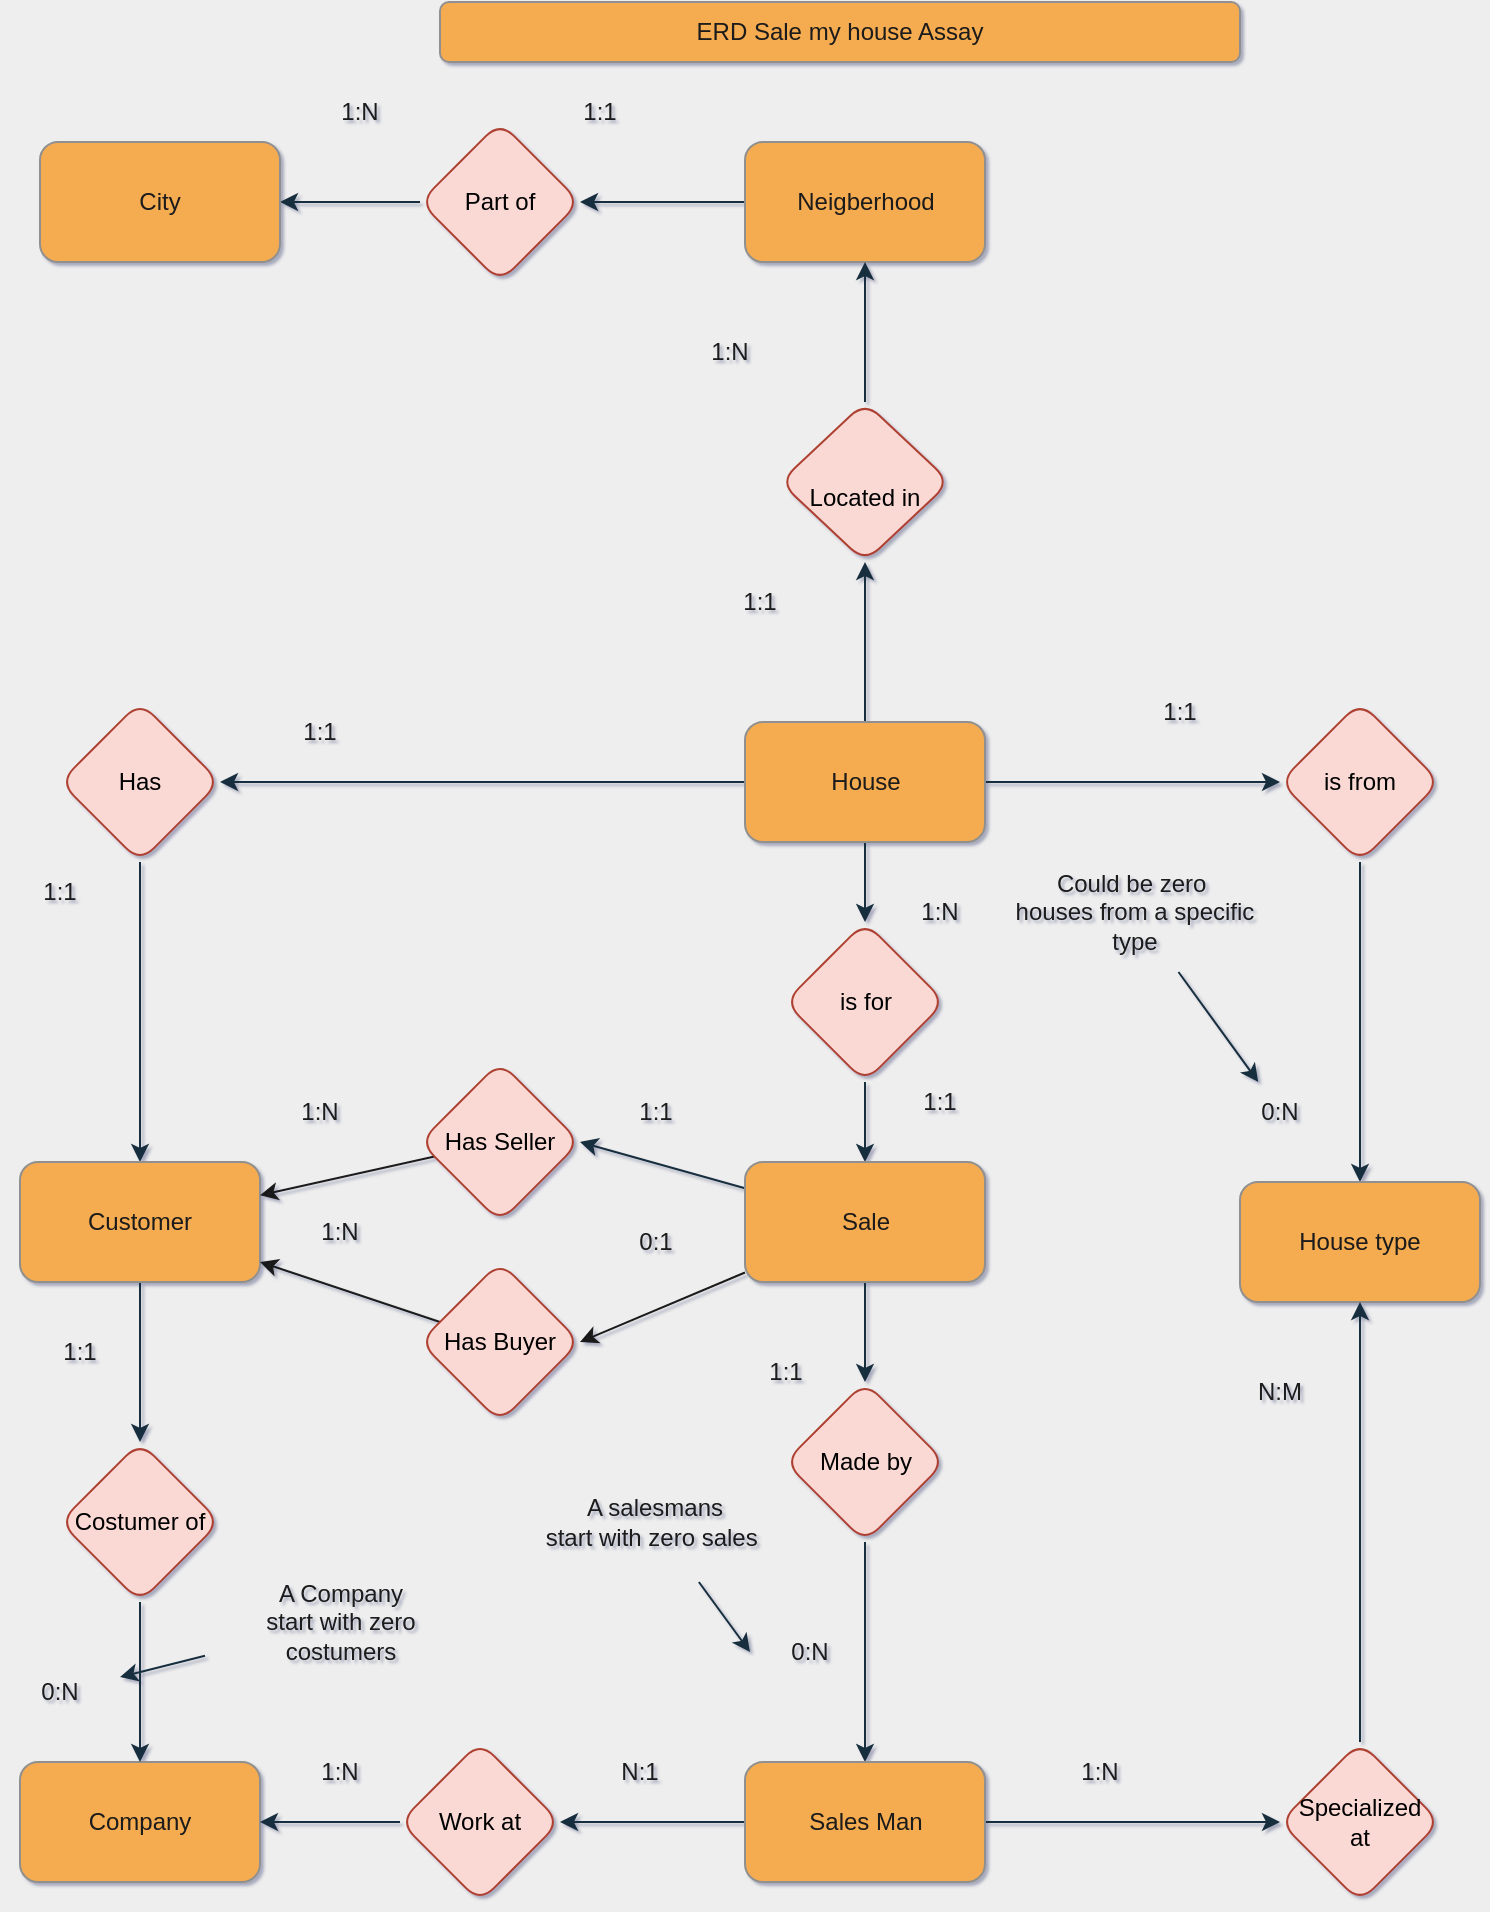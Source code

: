 <mxfile version="20.2.3" type="device" pages="2"><diagram id="q57uRDYRcfOr6lHp8zyo" name="ERD"><mxGraphModel dx="1038" dy="641" grid="1" gridSize="10" guides="1" tooltips="1" connect="1" arrows="1" fold="1" page="1" pageScale="1" pageWidth="850" pageHeight="1100" background="#EEEEEE" math="0" shadow="1"><root><mxCell id="0"/><mxCell id="1" parent="0"/><mxCell id="nDIAc5lLaM-JNtLO3fL4-3" style="edgeStyle=none;rounded=1;orthogonalLoop=1;jettySize=auto;html=1;entryX=0.5;entryY=1;entryDx=0;entryDy=0;labelBackgroundColor=#EEEEEE;strokeColor=#182E3E;fontColor=#1A1A1A;curved=1;" parent="1" source="nDIAc5lLaM-JNtLO3fL4-1" target="nDIAc5lLaM-JNtLO3fL4-7" edge="1"><mxGeometry relative="1" as="geometry"><mxPoint x="420" y="250" as="targetPoint"/></mxGeometry></mxCell><mxCell id="nDIAc5lLaM-JNtLO3fL4-23" style="edgeStyle=none;rounded=1;orthogonalLoop=1;jettySize=auto;html=1;labelBackgroundColor=#EEEEEE;strokeColor=#182E3E;fontColor=#1A1A1A;curved=1;" parent="1" source="nDIAc5lLaM-JNtLO3fL4-1" target="nDIAc5lLaM-JNtLO3fL4-24" edge="1"><mxGeometry relative="1" as="geometry"><mxPoint x="570" y="330" as="targetPoint"/></mxGeometry></mxCell><mxCell id="nDIAc5lLaM-JNtLO3fL4-29" style="edgeStyle=none;rounded=1;orthogonalLoop=1;jettySize=auto;html=1;labelBackgroundColor=#EEEEEE;strokeColor=#182E3E;fontColor=#1A1A1A;curved=1;" parent="1" source="nDIAc5lLaM-JNtLO3fL4-1" target="nDIAc5lLaM-JNtLO3fL4-30" edge="1"><mxGeometry relative="1" as="geometry"><mxPoint x="290" y="330" as="targetPoint"/></mxGeometry></mxCell><mxCell id="nDIAc5lLaM-JNtLO3fL4-44" style="edgeStyle=none;rounded=1;orthogonalLoop=1;jettySize=auto;html=1;labelBackgroundColor=#EEEEEE;strokeColor=#182E3E;fontColor=#1A1A1A;curved=1;" parent="1" source="nDIAc5lLaM-JNtLO3fL4-1" target="nDIAc5lLaM-JNtLO3fL4-45" edge="1"><mxGeometry relative="1" as="geometry"><mxPoint x="425" y="530" as="targetPoint"/></mxGeometry></mxCell><mxCell id="nDIAc5lLaM-JNtLO3fL4-1" value="House" style="rounded=1;whiteSpace=wrap;html=1;fillColor=#F5AB50;strokeColor=#909090;fontColor=#1A1A1A;" parent="1" vertex="1"><mxGeometry x="382.5" y="390" width="120" height="60" as="geometry"/></mxCell><mxCell id="nDIAc5lLaM-JNtLO3fL4-12" style="edgeStyle=none;rounded=1;orthogonalLoop=1;jettySize=auto;html=1;entryX=1;entryY=0.5;entryDx=0;entryDy=0;labelBackgroundColor=#EEEEEE;strokeColor=#182E3E;fontColor=#1A1A1A;curved=1;" parent="1" source="nDIAc5lLaM-JNtLO3fL4-6" target="nDIAc5lLaM-JNtLO3fL4-13" edge="1"><mxGeometry relative="1" as="geometry"><mxPoint x="260" y="120" as="targetPoint"/></mxGeometry></mxCell><mxCell id="nDIAc5lLaM-JNtLO3fL4-6" value="Neigberhood" style="rounded=1;whiteSpace=wrap;html=1;fillColor=#F5AB50;strokeColor=#909090;fontColor=#1A1A1A;" parent="1" vertex="1"><mxGeometry x="382.5" y="100" width="120" height="60" as="geometry"/></mxCell><mxCell id="nDIAc5lLaM-JNtLO3fL4-11" style="edgeStyle=none;rounded=1;orthogonalLoop=1;jettySize=auto;html=1;entryX=0.5;entryY=1;entryDx=0;entryDy=0;labelBackgroundColor=#EEEEEE;strokeColor=#182E3E;fontColor=#1A1A1A;curved=1;" parent="1" source="nDIAc5lLaM-JNtLO3fL4-7" target="nDIAc5lLaM-JNtLO3fL4-6" edge="1"><mxGeometry relative="1" as="geometry"/></mxCell><mxCell id="nDIAc5lLaM-JNtLO3fL4-7" value="&lt;br&gt;Located in" style="rhombus;whiteSpace=wrap;html=1;fillColor=#fad9d5;strokeColor=#ae4132;rounded=1;shadow=0;" parent="1" vertex="1"><mxGeometry x="400" y="230" width="85" height="80" as="geometry"/></mxCell><mxCell id="nDIAc5lLaM-JNtLO3fL4-15" style="edgeStyle=none;rounded=1;orthogonalLoop=1;jettySize=auto;html=1;labelBackgroundColor=#EEEEEE;strokeColor=#182E3E;fontColor=#1A1A1A;curved=1;" parent="1" source="nDIAc5lLaM-JNtLO3fL4-13" target="nDIAc5lLaM-JNtLO3fL4-16" edge="1"><mxGeometry relative="1" as="geometry"><mxPoint x="150" y="120" as="targetPoint"/></mxGeometry></mxCell><mxCell id="nDIAc5lLaM-JNtLO3fL4-13" value="Part of" style="rhombus;whiteSpace=wrap;html=1;fillColor=#fad9d5;strokeColor=#ae4132;rounded=1;shadow=0;" parent="1" vertex="1"><mxGeometry x="220" y="90" width="80" height="80" as="geometry"/></mxCell><mxCell id="nDIAc5lLaM-JNtLO3fL4-16" value="City" style="rounded=1;whiteSpace=wrap;html=1;fillColor=#F5AB50;strokeColor=#909090;fontColor=#1A1A1A;" parent="1" vertex="1"><mxGeometry x="30" y="100" width="120" height="60" as="geometry"/></mxCell><mxCell id="nDIAc5lLaM-JNtLO3fL4-17" value="1:1" style="text;html=1;strokeColor=none;fillColor=none;align=center;verticalAlign=middle;whiteSpace=wrap;rounded=1;fontColor=#1A1A1A;" parent="1" vertex="1"><mxGeometry x="360" y="315" width="60" height="30" as="geometry"/></mxCell><mxCell id="nDIAc5lLaM-JNtLO3fL4-18" value="0:N" style="text;html=1;strokeColor=none;fillColor=none;align=center;verticalAlign=middle;whiteSpace=wrap;rounded=1;fontColor=#1A1A1A;" parent="1" vertex="1"><mxGeometry x="620" y="570" width="60" height="30" as="geometry"/></mxCell><mxCell id="nDIAc5lLaM-JNtLO3fL4-20" value="1:1" style="text;html=1;strokeColor=none;fillColor=none;align=center;verticalAlign=middle;whiteSpace=wrap;rounded=1;fontColor=#1A1A1A;" parent="1" vertex="1"><mxGeometry x="280" y="70" width="60" height="30" as="geometry"/></mxCell><mxCell id="nDIAc5lLaM-JNtLO3fL4-21" value="1:N" style="text;html=1;strokeColor=none;fillColor=none;align=center;verticalAlign=middle;whiteSpace=wrap;rounded=1;fontColor=#1A1A1A;" parent="1" vertex="1"><mxGeometry x="160" y="70" width="60" height="30" as="geometry"/></mxCell><mxCell id="nDIAc5lLaM-JNtLO3fL4-22" value="ERD Sale my house Assay" style="text;html=1;strokeColor=#909090;fillColor=#F5AB50;align=center;verticalAlign=middle;whiteSpace=wrap;rounded=1;fontColor=#1A1A1A;" parent="1" vertex="1"><mxGeometry x="230" y="30" width="400" height="30" as="geometry"/></mxCell><mxCell id="nDIAc5lLaM-JNtLO3fL4-25" style="edgeStyle=none;rounded=1;orthogonalLoop=1;jettySize=auto;html=1;labelBackgroundColor=#EEEEEE;strokeColor=#182E3E;fontColor=#1A1A1A;curved=1;" parent="1" source="nDIAc5lLaM-JNtLO3fL4-24" target="nDIAc5lLaM-JNtLO3fL4-26" edge="1"><mxGeometry relative="1" as="geometry"><mxPoint x="690" y="330" as="targetPoint"/></mxGeometry></mxCell><mxCell id="nDIAc5lLaM-JNtLO3fL4-24" value="is from" style="rhombus;whiteSpace=wrap;html=1;fillColor=#fad9d5;strokeColor=#ae4132;rounded=1;shadow=0;" parent="1" vertex="1"><mxGeometry x="650" y="380" width="80" height="80" as="geometry"/></mxCell><mxCell id="nDIAc5lLaM-JNtLO3fL4-26" value="House type" style="rounded=1;whiteSpace=wrap;html=1;fillColor=#F5AB50;strokeColor=#909090;fontColor=#1A1A1A;" parent="1" vertex="1"><mxGeometry x="630" y="620" width="120" height="60" as="geometry"/></mxCell><mxCell id="nDIAc5lLaM-JNtLO3fL4-27" value="1:1" style="text;html=1;strokeColor=none;fillColor=none;align=center;verticalAlign=middle;whiteSpace=wrap;rounded=1;fontColor=#1A1A1A;" parent="1" vertex="1"><mxGeometry x="570" y="370" width="60" height="30" as="geometry"/></mxCell><mxCell id="nDIAc5lLaM-JNtLO3fL4-28" value="1:N" style="text;html=1;strokeColor=none;fillColor=none;align=center;verticalAlign=middle;whiteSpace=wrap;rounded=1;fontColor=#1A1A1A;" parent="1" vertex="1"><mxGeometry x="345" y="190" width="60" height="30" as="geometry"/></mxCell><mxCell id="nDIAc5lLaM-JNtLO3fL4-31" style="edgeStyle=none;rounded=1;orthogonalLoop=1;jettySize=auto;html=1;labelBackgroundColor=#EEEEEE;strokeColor=#182E3E;fontColor=#1A1A1A;curved=1;" parent="1" source="nDIAc5lLaM-JNtLO3fL4-30" target="nDIAc5lLaM-JNtLO3fL4-32" edge="1"><mxGeometry relative="1" as="geometry"><mxPoint x="120" y="330" as="targetPoint"/></mxGeometry></mxCell><mxCell id="nDIAc5lLaM-JNtLO3fL4-30" value="Has" style="rhombus;whiteSpace=wrap;html=1;fillColor=#fad9d5;strokeColor=#ae4132;rounded=1;shadow=0;" parent="1" vertex="1"><mxGeometry x="40" y="380" width="80" height="80" as="geometry"/></mxCell><mxCell id="nDIAc5lLaM-JNtLO3fL4-40" style="edgeStyle=none;rounded=1;orthogonalLoop=1;jettySize=auto;html=1;entryX=0.5;entryY=0;entryDx=0;entryDy=0;labelBackgroundColor=#EEEEEE;strokeColor=#182E3E;fontColor=#1A1A1A;curved=1;" parent="1" source="nDIAc5lLaM-JNtLO3fL4-32" target="nDIAc5lLaM-JNtLO3fL4-39" edge="1"><mxGeometry relative="1" as="geometry"/></mxCell><mxCell id="nDIAc5lLaM-JNtLO3fL4-32" value="Customer" style="rounded=1;whiteSpace=wrap;html=1;fillColor=#F5AB50;strokeColor=#909090;fontColor=#1A1A1A;" parent="1" vertex="1"><mxGeometry x="20" y="610" width="120" height="60" as="geometry"/></mxCell><mxCell id="nDIAc5lLaM-JNtLO3fL4-33" value="1:1" style="text;html=1;strokeColor=none;fillColor=none;align=center;verticalAlign=middle;whiteSpace=wrap;rounded=1;fontColor=#1A1A1A;" parent="1" vertex="1"><mxGeometry x="140" y="380" width="60" height="30" as="geometry"/></mxCell><mxCell id="nDIAc5lLaM-JNtLO3fL4-34" value="1:1" style="text;html=1;strokeColor=none;fillColor=none;align=center;verticalAlign=middle;whiteSpace=wrap;rounded=1;fontColor=#1A1A1A;" parent="1" vertex="1"><mxGeometry x="10" y="460" width="60" height="30" as="geometry"/></mxCell><mxCell id="nDIAc5lLaM-JNtLO3fL4-38" value="Company" style="rounded=1;whiteSpace=wrap;html=1;fillColor=#F5AB50;strokeColor=#909090;fontColor=#1A1A1A;" parent="1" vertex="1"><mxGeometry x="20" y="910" width="120" height="60" as="geometry"/></mxCell><mxCell id="nDIAc5lLaM-JNtLO3fL4-41" style="edgeStyle=none;rounded=1;orthogonalLoop=1;jettySize=auto;html=1;entryX=0.5;entryY=0;entryDx=0;entryDy=0;labelBackgroundColor=#EEEEEE;strokeColor=#182E3E;fontColor=#1A1A1A;curved=1;" parent="1" source="nDIAc5lLaM-JNtLO3fL4-39" target="nDIAc5lLaM-JNtLO3fL4-38" edge="1"><mxGeometry relative="1" as="geometry"/></mxCell><mxCell id="nDIAc5lLaM-JNtLO3fL4-39" value="Costumer of" style="rhombus;whiteSpace=wrap;html=1;fillColor=#fad9d5;strokeColor=#ae4132;rounded=1;shadow=0;" parent="1" vertex="1"><mxGeometry x="40" y="750" width="80" height="80" as="geometry"/></mxCell><mxCell id="nDIAc5lLaM-JNtLO3fL4-42" value="1:1" style="text;html=1;strokeColor=none;fillColor=none;align=center;verticalAlign=middle;whiteSpace=wrap;rounded=1;fontColor=#1A1A1A;" parent="1" vertex="1"><mxGeometry x="20" y="690" width="60" height="30" as="geometry"/></mxCell><mxCell id="nDIAc5lLaM-JNtLO3fL4-43" value="0:N" style="text;html=1;strokeColor=none;fillColor=none;align=center;verticalAlign=middle;whiteSpace=wrap;rounded=1;fontColor=#1A1A1A;" parent="1" vertex="1"><mxGeometry x="10" y="860" width="60" height="30" as="geometry"/></mxCell><mxCell id="nDIAc5lLaM-JNtLO3fL4-47" style="edgeStyle=none;rounded=1;orthogonalLoop=1;jettySize=auto;html=1;labelBackgroundColor=#EEEEEE;strokeColor=#182E3E;fontColor=#1A1A1A;curved=1;" parent="1" source="nDIAc5lLaM-JNtLO3fL4-45" target="nDIAc5lLaM-JNtLO3fL4-46" edge="1"><mxGeometry relative="1" as="geometry"/></mxCell><mxCell id="nDIAc5lLaM-JNtLO3fL4-45" value="is for" style="rhombus;whiteSpace=wrap;html=1;fillColor=#fad9d5;strokeColor=#ae4132;rounded=1;shadow=0;" parent="1" vertex="1"><mxGeometry x="402.5" y="490" width="80" height="80" as="geometry"/></mxCell><mxCell id="nDIAc5lLaM-JNtLO3fL4-51" value="" style="edgeStyle=none;rounded=1;orthogonalLoop=1;jettySize=auto;html=1;labelBackgroundColor=#EEEEEE;strokeColor=#182E3E;fontColor=#1A1A1A;entryX=1;entryY=0.5;entryDx=0;entryDy=0;curved=1;" parent="1" source="nDIAc5lLaM-JNtLO3fL4-46" target="nDIAc5lLaM-JNtLO3fL4-50" edge="1"><mxGeometry relative="1" as="geometry"/></mxCell><mxCell id="nDIAc5lLaM-JNtLO3fL4-59" style="edgeStyle=none;rounded=1;orthogonalLoop=1;jettySize=auto;html=1;labelBackgroundColor=#EEEEEE;strokeColor=#182E3E;fontColor=#1A1A1A;curved=1;" parent="1" source="nDIAc5lLaM-JNtLO3fL4-46" target="nDIAc5lLaM-JNtLO3fL4-60" edge="1"><mxGeometry relative="1" as="geometry"><mxPoint x="425" y="740" as="targetPoint"/></mxGeometry></mxCell><mxCell id="wdSEWS7FICmpCrZZAUXf-4" style="rounded=1;orthogonalLoop=1;jettySize=auto;html=1;entryX=1;entryY=0.5;entryDx=0;entryDy=0;fontColor=#393C56;startArrow=none;startFill=0;endArrow=classic;endFill=1;strokeColor=#1A1A1A;fillColor=#F2CC8F;curved=1;" parent="1" source="nDIAc5lLaM-JNtLO3fL4-46" target="wdSEWS7FICmpCrZZAUXf-1" edge="1"><mxGeometry relative="1" as="geometry"/></mxCell><mxCell id="nDIAc5lLaM-JNtLO3fL4-46" value="Sale" style="rounded=1;whiteSpace=wrap;html=1;fillColor=#F5AB50;strokeColor=#909090;fontColor=#1A1A1A;" parent="1" vertex="1"><mxGeometry x="382.5" y="610" width="120" height="60" as="geometry"/></mxCell><mxCell id="wdSEWS7FICmpCrZZAUXf-9" style="edgeStyle=none;rounded=1;orthogonalLoop=1;jettySize=auto;html=1;fontColor=#393C56;startArrow=none;startFill=0;endArrow=classic;endFill=1;strokeColor=#1A1A1A;fillColor=#F2CC8F;curved=1;" parent="1" source="nDIAc5lLaM-JNtLO3fL4-50" target="nDIAc5lLaM-JNtLO3fL4-32" edge="1"><mxGeometry relative="1" as="geometry"/></mxCell><mxCell id="nDIAc5lLaM-JNtLO3fL4-50" value="Has Seller" style="rhombus;whiteSpace=wrap;html=1;rounded=1;fillColor=#fad9d5;strokeColor=#ae4132;shadow=0;" parent="1" vertex="1"><mxGeometry x="220" y="560" width="80" height="80" as="geometry"/></mxCell><mxCell id="nDIAc5lLaM-JNtLO3fL4-52" value="1:N" style="text;html=1;strokeColor=none;fillColor=none;align=center;verticalAlign=middle;whiteSpace=wrap;rounded=1;fontColor=#1A1A1A;" parent="1" vertex="1"><mxGeometry x="450" y="470" width="60" height="30" as="geometry"/></mxCell><mxCell id="nDIAc5lLaM-JNtLO3fL4-53" value="1:1" style="text;html=1;strokeColor=none;fillColor=none;align=center;verticalAlign=middle;whiteSpace=wrap;rounded=1;fontColor=#1A1A1A;" parent="1" vertex="1"><mxGeometry x="450" y="565" width="60" height="30" as="geometry"/></mxCell><mxCell id="nDIAc5lLaM-JNtLO3fL4-57" value="1:1" style="text;html=1;strokeColor=none;fillColor=none;align=center;verticalAlign=middle;whiteSpace=wrap;rounded=1;fontColor=#1A1A1A;" parent="1" vertex="1"><mxGeometry x="307.5" y="570" width="60" height="30" as="geometry"/></mxCell><mxCell id="nDIAc5lLaM-JNtLO3fL4-58" value="1:N" style="text;html=1;strokeColor=none;fillColor=none;align=center;verticalAlign=middle;whiteSpace=wrap;rounded=1;fontColor=#1A1A1A;" parent="1" vertex="1"><mxGeometry x="140" y="570" width="60" height="30" as="geometry"/></mxCell><mxCell id="nDIAc5lLaM-JNtLO3fL4-61" style="edgeStyle=none;rounded=1;orthogonalLoop=1;jettySize=auto;html=1;labelBackgroundColor=#EEEEEE;strokeColor=#182E3E;fontColor=#1A1A1A;curved=1;" parent="1" source="nDIAc5lLaM-JNtLO3fL4-60" target="nDIAc5lLaM-JNtLO3fL4-62" edge="1"><mxGeometry relative="1" as="geometry"><mxPoint x="425" y="840" as="targetPoint"/></mxGeometry></mxCell><mxCell id="nDIAc5lLaM-JNtLO3fL4-60" value="Made by" style="rhombus;whiteSpace=wrap;html=1;fillColor=#fad9d5;strokeColor=#ae4132;rounded=1;shadow=0;" parent="1" vertex="1"><mxGeometry x="402.5" y="720" width="80" height="80" as="geometry"/></mxCell><mxCell id="nDIAc5lLaM-JNtLO3fL4-66" style="edgeStyle=none;rounded=1;orthogonalLoop=1;jettySize=auto;html=1;labelBackgroundColor=#EEEEEE;strokeColor=#182E3E;fontColor=#1A1A1A;curved=1;" parent="1" source="nDIAc5lLaM-JNtLO3fL4-62" target="nDIAc5lLaM-JNtLO3fL4-67" edge="1"><mxGeometry relative="1" as="geometry"><mxPoint x="270" y="940" as="targetPoint"/></mxGeometry></mxCell><mxCell id="nDIAc5lLaM-JNtLO3fL4-71" style="edgeStyle=none;rounded=1;orthogonalLoop=1;jettySize=auto;html=1;labelBackgroundColor=#EEEEEE;strokeColor=#182E3E;fontColor=#1A1A1A;curved=1;" parent="1" source="nDIAc5lLaM-JNtLO3fL4-62" target="nDIAc5lLaM-JNtLO3fL4-72" edge="1"><mxGeometry relative="1" as="geometry"><mxPoint x="670" y="940" as="targetPoint"/></mxGeometry></mxCell><mxCell id="nDIAc5lLaM-JNtLO3fL4-62" value="Sales Man" style="rounded=1;whiteSpace=wrap;html=1;fillColor=#F5AB50;strokeColor=#909090;fontColor=#1A1A1A;" parent="1" vertex="1"><mxGeometry x="382.5" y="910" width="120" height="60" as="geometry"/></mxCell><mxCell id="nDIAc5lLaM-JNtLO3fL4-63" value="1:1" style="text;html=1;strokeColor=none;fillColor=none;align=center;verticalAlign=middle;whiteSpace=wrap;rounded=1;fontColor=#1A1A1A;" parent="1" vertex="1"><mxGeometry x="372.5" y="700" width="60" height="30" as="geometry"/></mxCell><mxCell id="nDIAc5lLaM-JNtLO3fL4-65" value="0:N" style="text;html=1;strokeColor=none;fillColor=none;align=center;verticalAlign=middle;whiteSpace=wrap;rounded=1;fontColor=#1A1A1A;" parent="1" vertex="1"><mxGeometry x="385" y="840" width="60" height="30" as="geometry"/></mxCell><mxCell id="nDIAc5lLaM-JNtLO3fL4-68" style="edgeStyle=none;rounded=1;orthogonalLoop=1;jettySize=auto;html=1;entryX=1;entryY=0.5;entryDx=0;entryDy=0;labelBackgroundColor=#EEEEEE;strokeColor=#182E3E;fontColor=#1A1A1A;curved=1;" parent="1" source="nDIAc5lLaM-JNtLO3fL4-67" target="nDIAc5lLaM-JNtLO3fL4-38" edge="1"><mxGeometry relative="1" as="geometry"/></mxCell><mxCell id="nDIAc5lLaM-JNtLO3fL4-67" value="Work at" style="rhombus;whiteSpace=wrap;html=1;fillColor=#fad9d5;strokeColor=#ae4132;rounded=1;shadow=0;" parent="1" vertex="1"><mxGeometry x="210" y="900" width="80" height="80" as="geometry"/></mxCell><mxCell id="nDIAc5lLaM-JNtLO3fL4-69" value="N:1" style="text;html=1;strokeColor=none;fillColor=none;align=center;verticalAlign=middle;whiteSpace=wrap;rounded=1;fontColor=#1A1A1A;" parent="1" vertex="1"><mxGeometry x="300" y="900" width="60" height="30" as="geometry"/></mxCell><mxCell id="nDIAc5lLaM-JNtLO3fL4-70" value="1:N" style="text;html=1;strokeColor=none;fillColor=none;align=center;verticalAlign=middle;whiteSpace=wrap;rounded=1;fontColor=#1A1A1A;" parent="1" vertex="1"><mxGeometry x="150" y="900" width="60" height="30" as="geometry"/></mxCell><mxCell id="nDIAc5lLaM-JNtLO3fL4-73" style="edgeStyle=none;rounded=1;orthogonalLoop=1;jettySize=auto;html=1;entryX=0.5;entryY=1;entryDx=0;entryDy=0;labelBackgroundColor=#EEEEEE;strokeColor=#182E3E;fontColor=#1A1A1A;curved=1;" parent="1" source="nDIAc5lLaM-JNtLO3fL4-72" target="nDIAc5lLaM-JNtLO3fL4-26" edge="1"><mxGeometry relative="1" as="geometry"/></mxCell><mxCell id="nDIAc5lLaM-JNtLO3fL4-72" value="Specialized &lt;br&gt;at" style="rhombus;whiteSpace=wrap;html=1;fillColor=#fad9d5;strokeColor=#ae4132;rounded=1;shadow=0;" parent="1" vertex="1"><mxGeometry x="650" y="900" width="80" height="80" as="geometry"/></mxCell><mxCell id="nDIAc5lLaM-JNtLO3fL4-74" value="1:N" style="text;html=1;strokeColor=none;fillColor=none;align=center;verticalAlign=middle;whiteSpace=wrap;rounded=1;fontColor=#1A1A1A;" parent="1" vertex="1"><mxGeometry x="530" y="900" width="60" height="30" as="geometry"/></mxCell><mxCell id="nDIAc5lLaM-JNtLO3fL4-75" value="N:M" style="text;html=1;strokeColor=none;fillColor=none;align=center;verticalAlign=middle;whiteSpace=wrap;rounded=1;fontColor=#1A1A1A;" parent="1" vertex="1"><mxGeometry x="620" y="710" width="60" height="30" as="geometry"/></mxCell><mxCell id="v1R8Zcj60iMjskZVYfRP-3" style="rounded=1;orthogonalLoop=1;jettySize=auto;html=1;entryX=0;entryY=0.5;entryDx=0;entryDy=0;labelBackgroundColor=#EEEEEE;strokeColor=#182E3E;fontColor=#1A1A1A;curved=1;" parent="1" source="v1R8Zcj60iMjskZVYfRP-2" target="nDIAc5lLaM-JNtLO3fL4-65" edge="1"><mxGeometry relative="1" as="geometry"/></mxCell><mxCell id="v1R8Zcj60iMjskZVYfRP-2" value="A salesmans&lt;br&gt;start with zero sales&amp;nbsp;" style="text;html=1;strokeColor=none;fillColor=none;align=center;verticalAlign=middle;whiteSpace=wrap;rounded=1;fontColor=#1A1A1A;" parent="1" vertex="1"><mxGeometry x="270" y="760" width="135" height="60" as="geometry"/></mxCell><mxCell id="v1R8Zcj60iMjskZVYfRP-8" style="edgeStyle=none;rounded=1;orthogonalLoop=1;jettySize=auto;html=1;labelBackgroundColor=#EEEEEE;strokeColor=#182E3E;fontColor=#1A1A1A;curved=1;" parent="1" source="v1R8Zcj60iMjskZVYfRP-4" target="nDIAc5lLaM-JNtLO3fL4-18" edge="1"><mxGeometry relative="1" as="geometry"/></mxCell><mxCell id="v1R8Zcj60iMjskZVYfRP-4" value="Could be zero&amp;nbsp;&lt;br&gt;houses from a specific type" style="text;html=1;strokeColor=none;fillColor=none;align=center;verticalAlign=middle;whiteSpace=wrap;rounded=1;fontColor=#1A1A1A;" parent="1" vertex="1"><mxGeometry x="510" y="455" width="135" height="60" as="geometry"/></mxCell><mxCell id="v1R8Zcj60iMjskZVYfRP-9" style="edgeStyle=none;rounded=1;orthogonalLoop=1;jettySize=auto;html=1;labelBackgroundColor=#EEEEEE;strokeColor=#182E3E;fontColor=#1A1A1A;curved=1;" parent="1" source="v1R8Zcj60iMjskZVYfRP-5" target="nDIAc5lLaM-JNtLO3fL4-43" edge="1"><mxGeometry relative="1" as="geometry"/></mxCell><mxCell id="v1R8Zcj60iMjskZVYfRP-5" value="A Company&lt;br&gt;start with zero costumers" style="text;html=1;strokeColor=none;fillColor=none;align=center;verticalAlign=middle;whiteSpace=wrap;rounded=1;fontColor=#1A1A1A;" parent="1" vertex="1"><mxGeometry x="112.5" y="810" width="135" height="60" as="geometry"/></mxCell><mxCell id="wdSEWS7FICmpCrZZAUXf-10" style="edgeStyle=none;rounded=1;orthogonalLoop=1;jettySize=auto;html=1;fontColor=#393C56;startArrow=none;startFill=0;endArrow=classic;endFill=1;strokeColor=#1A1A1A;fillColor=#F2CC8F;curved=1;" parent="1" source="wdSEWS7FICmpCrZZAUXf-1" target="nDIAc5lLaM-JNtLO3fL4-32" edge="1"><mxGeometry relative="1" as="geometry"/></mxCell><mxCell id="wdSEWS7FICmpCrZZAUXf-1" value="Has Buyer" style="rhombus;whiteSpace=wrap;html=1;rounded=1;fillColor=#fad9d5;strokeColor=#ae4132;shadow=0;" parent="1" vertex="1"><mxGeometry x="220" y="660" width="80" height="80" as="geometry"/></mxCell><mxCell id="wdSEWS7FICmpCrZZAUXf-6" value="1:N" style="text;html=1;strokeColor=none;fillColor=none;align=center;verticalAlign=middle;whiteSpace=wrap;rounded=1;fontColor=#1A1A1A;" parent="1" vertex="1"><mxGeometry x="150" y="630" width="60" height="30" as="geometry"/></mxCell><mxCell id="wdSEWS7FICmpCrZZAUXf-7" value="0:1" style="text;html=1;strokeColor=none;fillColor=none;align=center;verticalAlign=middle;whiteSpace=wrap;rounded=1;fontColor=#1A1A1A;" parent="1" vertex="1"><mxGeometry x="307.5" y="635" width="60" height="30" as="geometry"/></mxCell></root></mxGraphModel></diagram><diagram id="Kk_8AX_O6zX6yF3o9WPu" name="Table-Scheme"><mxGraphModel dx="188" dy="641" grid="1" gridSize="10" guides="1" tooltips="1" connect="1" arrows="1" fold="1" page="1" pageScale="1" pageWidth="850" pageHeight="1100" background="#F4F1DE" math="0" shadow="0"><root><mxCell id="0"/><mxCell id="1" parent="0"/><mxCell id="fTh-YTZjrzkf0LzJIY4K-1" value="Sale" style="shape=table;startSize=30;container=1;collapsible=1;childLayout=tableLayout;fixedRows=1;rowLines=0;fontStyle=1;align=center;resizeLast=1;fillColor=#F2CC8F;strokeColor=#E07A5F;fontColor=#393C56;rounded=1;" parent="1" vertex="1"><mxGeometry x="1230" y="475" width="180" height="310" as="geometry"/></mxCell><mxCell id="fTh-YTZjrzkf0LzJIY4K-2" value="" style="shape=tableRow;horizontal=0;startSize=0;swimlaneHead=0;swimlaneBody=0;fillColor=none;collapsible=0;dropTarget=0;points=[[0,0.5],[1,0.5]];portConstraint=eastwest;top=0;left=0;right=0;bottom=1;strokeColor=#E07A5F;fontColor=#393C56;rounded=1;" parent="fTh-YTZjrzkf0LzJIY4K-1" vertex="1"><mxGeometry y="30" width="180" height="30" as="geometry"/></mxCell><mxCell id="fTh-YTZjrzkf0LzJIY4K-3" value="PK" style="shape=partialRectangle;connectable=0;fillColor=none;top=0;left=0;bottom=0;right=0;fontStyle=1;overflow=hidden;strokeColor=#E07A5F;fontColor=#393C56;rounded=1;" parent="fTh-YTZjrzkf0LzJIY4K-2" vertex="1"><mxGeometry width="30" height="30" as="geometry"><mxRectangle width="30" height="30" as="alternateBounds"/></mxGeometry></mxCell><mxCell id="fTh-YTZjrzkf0LzJIY4K-4" value="Sale ID" style="shape=partialRectangle;connectable=0;fillColor=none;top=0;left=0;bottom=0;right=0;align=left;spacingLeft=6;fontStyle=5;overflow=hidden;strokeColor=#E07A5F;fontColor=#393C56;rounded=1;" parent="fTh-YTZjrzkf0LzJIY4K-2" vertex="1"><mxGeometry x="30" width="150" height="30" as="geometry"><mxRectangle width="150" height="30" as="alternateBounds"/></mxGeometry></mxCell><mxCell id="fTh-YTZjrzkf0LzJIY4K-5" value="" style="shape=tableRow;horizontal=0;startSize=0;swimlaneHead=0;swimlaneBody=0;fillColor=none;collapsible=0;dropTarget=0;points=[[0,0.5],[1,0.5]];portConstraint=eastwest;top=0;left=0;right=0;bottom=0;strokeColor=#E07A5F;fontColor=#393C56;rounded=1;" parent="fTh-YTZjrzkf0LzJIY4K-1" vertex="1"><mxGeometry y="60" width="180" height="30" as="geometry"/></mxCell><mxCell id="fTh-YTZjrzkf0LzJIY4K-6" value="FK" style="shape=partialRectangle;connectable=0;fillColor=none;top=0;left=0;bottom=0;right=0;editable=1;overflow=hidden;strokeColor=#E07A5F;fontColor=#393C56;rounded=1;" parent="fTh-YTZjrzkf0LzJIY4K-5" vertex="1"><mxGeometry width="30" height="30" as="geometry"><mxRectangle width="30" height="30" as="alternateBounds"/></mxGeometry></mxCell><mxCell id="fTh-YTZjrzkf0LzJIY4K-7" value="House ID" style="shape=partialRectangle;connectable=0;fillColor=none;top=0;left=0;bottom=0;right=0;align=left;spacingLeft=6;overflow=hidden;strokeColor=#E07A5F;fontColor=#393C56;rounded=1;" parent="fTh-YTZjrzkf0LzJIY4K-5" vertex="1"><mxGeometry x="30" width="150" height="30" as="geometry"><mxRectangle width="150" height="30" as="alternateBounds"/></mxGeometry></mxCell><mxCell id="fTh-YTZjrzkf0LzJIY4K-8" style="shape=tableRow;horizontal=0;startSize=0;swimlaneHead=0;swimlaneBody=0;fillColor=none;collapsible=0;dropTarget=0;points=[[0,0.5],[1,0.5]];portConstraint=eastwest;top=0;left=0;right=0;bottom=0;strokeColor=#E07A5F;fontColor=#393C56;rounded=1;" parent="fTh-YTZjrzkf0LzJIY4K-1" vertex="1"><mxGeometry y="90" width="180" height="30" as="geometry"/></mxCell><mxCell id="fTh-YTZjrzkf0LzJIY4K-9" value="FK" style="shape=partialRectangle;connectable=0;fillColor=none;top=0;left=0;bottom=0;right=0;editable=1;overflow=hidden;strokeColor=#E07A5F;fontColor=#393C56;rounded=1;" parent="fTh-YTZjrzkf0LzJIY4K-8" vertex="1"><mxGeometry width="30" height="30" as="geometry"><mxRectangle width="30" height="30" as="alternateBounds"/></mxGeometry></mxCell><mxCell id="fTh-YTZjrzkf0LzJIY4K-10" value="Seller ID" style="shape=partialRectangle;connectable=0;fillColor=none;top=0;left=0;bottom=0;right=0;align=left;spacingLeft=6;overflow=hidden;strokeColor=#E07A5F;fontColor=#393C56;rounded=1;" parent="fTh-YTZjrzkf0LzJIY4K-8" vertex="1"><mxGeometry x="30" width="150" height="30" as="geometry"><mxRectangle width="150" height="30" as="alternateBounds"/></mxGeometry></mxCell><mxCell id="fTh-YTZjrzkf0LzJIY4K-11" style="shape=tableRow;horizontal=0;startSize=0;swimlaneHead=0;swimlaneBody=0;fillColor=none;collapsible=0;dropTarget=0;points=[[0,0.5],[1,0.5]];portConstraint=eastwest;top=0;left=0;right=0;bottom=0;strokeColor=#E07A5F;fontColor=#393C56;rounded=1;" parent="fTh-YTZjrzkf0LzJIY4K-1" vertex="1"><mxGeometry y="120" width="180" height="30" as="geometry"/></mxCell><mxCell id="fTh-YTZjrzkf0LzJIY4K-12" value="FK" style="shape=partialRectangle;connectable=0;fillColor=none;top=0;left=0;bottom=0;right=0;editable=1;overflow=hidden;strokeColor=#E07A5F;fontColor=#393C56;rounded=1;" parent="fTh-YTZjrzkf0LzJIY4K-11" vertex="1"><mxGeometry width="30" height="30" as="geometry"><mxRectangle width="30" height="30" as="alternateBounds"/></mxGeometry></mxCell><mxCell id="fTh-YTZjrzkf0LzJIY4K-13" value="Buyer ID" style="shape=partialRectangle;connectable=0;fillColor=none;top=0;left=0;bottom=0;right=0;align=left;spacingLeft=6;overflow=hidden;strokeColor=#E07A5F;fontColor=#393C56;rounded=1;" parent="fTh-YTZjrzkf0LzJIY4K-11" vertex="1"><mxGeometry x="30" width="150" height="30" as="geometry"><mxRectangle width="150" height="30" as="alternateBounds"/></mxGeometry></mxCell><mxCell id="fTh-YTZjrzkf0LzJIY4K-14" value="" style="shape=tableRow;horizontal=0;startSize=0;swimlaneHead=0;swimlaneBody=0;fillColor=none;collapsible=0;dropTarget=0;points=[[0,0.5],[1,0.5]];portConstraint=eastwest;top=0;left=0;right=0;bottom=0;strokeColor=#E07A5F;fontColor=#393C56;rounded=1;" parent="fTh-YTZjrzkf0LzJIY4K-1" vertex="1"><mxGeometry y="150" width="180" height="30" as="geometry"/></mxCell><mxCell id="fTh-YTZjrzkf0LzJIY4K-15" value="Fk" style="shape=partialRectangle;connectable=0;fillColor=none;top=0;left=0;bottom=0;right=0;editable=1;overflow=hidden;strokeColor=#E07A5F;fontColor=#393C56;rounded=1;" parent="fTh-YTZjrzkf0LzJIY4K-14" vertex="1"><mxGeometry width="30" height="30" as="geometry"><mxRectangle width="30" height="30" as="alternateBounds"/></mxGeometry></mxCell><mxCell id="fTh-YTZjrzkf0LzJIY4K-16" value="Sales Man" style="shape=partialRectangle;connectable=0;fillColor=none;top=0;left=0;bottom=0;right=0;align=left;spacingLeft=6;overflow=hidden;strokeColor=#E07A5F;fontColor=#393C56;rounded=1;" parent="fTh-YTZjrzkf0LzJIY4K-14" vertex="1"><mxGeometry x="30" width="150" height="30" as="geometry"><mxRectangle width="150" height="30" as="alternateBounds"/></mxGeometry></mxCell><mxCell id="fTh-YTZjrzkf0LzJIY4K-17" style="shape=tableRow;horizontal=0;startSize=0;swimlaneHead=0;swimlaneBody=0;fillColor=none;collapsible=0;dropTarget=0;points=[[0,0.5],[1,0.5]];portConstraint=eastwest;top=0;left=0;right=0;bottom=0;strokeColor=#E07A5F;fontColor=#393C56;rounded=1;" parent="fTh-YTZjrzkf0LzJIY4K-1" vertex="1"><mxGeometry y="180" width="180" height="30" as="geometry"/></mxCell><mxCell id="fTh-YTZjrzkf0LzJIY4K-18" style="shape=partialRectangle;connectable=0;fillColor=none;top=0;left=0;bottom=0;right=0;editable=1;overflow=hidden;strokeColor=#E07A5F;fontColor=#393C56;rounded=1;" parent="fTh-YTZjrzkf0LzJIY4K-17" vertex="1"><mxGeometry width="30" height="30" as="geometry"><mxRectangle width="30" height="30" as="alternateBounds"/></mxGeometry></mxCell><mxCell id="fTh-YTZjrzkf0LzJIY4K-19" value="Publish date" style="shape=partialRectangle;connectable=0;fillColor=none;top=0;left=0;bottom=0;right=0;align=left;spacingLeft=6;overflow=hidden;strokeColor=#E07A5F;fontColor=#393C56;rounded=1;" parent="fTh-YTZjrzkf0LzJIY4K-17" vertex="1"><mxGeometry x="30" width="150" height="30" as="geometry"><mxRectangle width="150" height="30" as="alternateBounds"/></mxGeometry></mxCell><mxCell id="fTh-YTZjrzkf0LzJIY4K-20" style="shape=tableRow;horizontal=0;startSize=0;swimlaneHead=0;swimlaneBody=0;fillColor=none;collapsible=0;dropTarget=0;points=[[0,0.5],[1,0.5]];portConstraint=eastwest;top=0;left=0;right=0;bottom=0;strokeColor=#E07A5F;fontColor=#393C56;rounded=1;" parent="fTh-YTZjrzkf0LzJIY4K-1" vertex="1"><mxGeometry y="210" width="180" height="30" as="geometry"/></mxCell><mxCell id="fTh-YTZjrzkf0LzJIY4K-21" style="shape=partialRectangle;connectable=0;fillColor=none;top=0;left=0;bottom=0;right=0;editable=1;overflow=hidden;strokeColor=#E07A5F;fontColor=#393C56;rounded=1;" parent="fTh-YTZjrzkf0LzJIY4K-20" vertex="1"><mxGeometry width="30" height="30" as="geometry"><mxRectangle width="30" height="30" as="alternateBounds"/></mxGeometry></mxCell><mxCell id="fTh-YTZjrzkf0LzJIY4K-22" value="Purchesed date" style="shape=partialRectangle;connectable=0;fillColor=none;top=0;left=0;bottom=0;right=0;align=left;spacingLeft=6;overflow=hidden;strokeColor=#E07A5F;fontColor=#393C56;rounded=1;" parent="fTh-YTZjrzkf0LzJIY4K-20" vertex="1"><mxGeometry x="30" width="150" height="30" as="geometry"><mxRectangle width="150" height="30" as="alternateBounds"/></mxGeometry></mxCell><mxCell id="fTh-YTZjrzkf0LzJIY4K-23" style="shape=tableRow;horizontal=0;startSize=0;swimlaneHead=0;swimlaneBody=0;fillColor=none;collapsible=0;dropTarget=0;points=[[0,0.5],[1,0.5]];portConstraint=eastwest;top=0;left=0;right=0;bottom=0;strokeColor=#E07A5F;fontColor=#393C56;rounded=1;" parent="fTh-YTZjrzkf0LzJIY4K-1" vertex="1"><mxGeometry y="240" width="180" height="30" as="geometry"/></mxCell><mxCell id="fTh-YTZjrzkf0LzJIY4K-24" style="shape=partialRectangle;connectable=0;fillColor=none;top=0;left=0;bottom=0;right=0;editable=1;overflow=hidden;strokeColor=#E07A5F;fontColor=#393C56;rounded=1;" parent="fTh-YTZjrzkf0LzJIY4K-23" vertex="1"><mxGeometry width="30" height="30" as="geometry"><mxRectangle width="30" height="30" as="alternateBounds"/></mxGeometry></mxCell><mxCell id="fTh-YTZjrzkf0LzJIY4K-25" value="Requested price" style="shape=partialRectangle;connectable=0;fillColor=none;top=0;left=0;bottom=0;right=0;align=left;spacingLeft=6;overflow=hidden;strokeColor=#E07A5F;fontColor=#393C56;rounded=1;" parent="fTh-YTZjrzkf0LzJIY4K-23" vertex="1"><mxGeometry x="30" width="150" height="30" as="geometry"><mxRectangle width="150" height="30" as="alternateBounds"/></mxGeometry></mxCell><mxCell id="fTh-YTZjrzkf0LzJIY4K-26" style="shape=tableRow;horizontal=0;startSize=0;swimlaneHead=0;swimlaneBody=0;fillColor=none;collapsible=0;dropTarget=0;points=[[0,0.5],[1,0.5]];portConstraint=eastwest;top=0;left=0;right=0;bottom=0;strokeColor=#E07A5F;fontColor=#393C56;rounded=1;" parent="fTh-YTZjrzkf0LzJIY4K-1" vertex="1"><mxGeometry y="270" width="180" height="30" as="geometry"/></mxCell><mxCell id="fTh-YTZjrzkf0LzJIY4K-27" style="shape=partialRectangle;connectable=0;fillColor=none;top=0;left=0;bottom=0;right=0;editable=1;overflow=hidden;strokeColor=#E07A5F;fontColor=#393C56;rounded=1;" parent="fTh-YTZjrzkf0LzJIY4K-26" vertex="1"><mxGeometry width="30" height="30" as="geometry"><mxRectangle width="30" height="30" as="alternateBounds"/></mxGeometry></mxCell><mxCell id="fTh-YTZjrzkf0LzJIY4K-28" value="Final price" style="shape=partialRectangle;connectable=0;fillColor=none;top=0;left=0;bottom=0;right=0;align=left;spacingLeft=6;overflow=hidden;strokeColor=#E07A5F;fontColor=#393C56;rounded=1;" parent="fTh-YTZjrzkf0LzJIY4K-26" vertex="1"><mxGeometry x="30" width="150" height="30" as="geometry"><mxRectangle width="150" height="30" as="alternateBounds"/></mxGeometry></mxCell><mxCell id="fTh-YTZjrzkf0LzJIY4K-29" value="Cities" style="shape=table;startSize=30;container=1;collapsible=1;childLayout=tableLayout;fixedRows=1;rowLines=0;fontStyle=1;align=center;resizeLast=1;fillColor=#F2CC8F;strokeColor=#E07A5F;fontColor=#393C56;rounded=1;" parent="1" vertex="1"><mxGeometry x="860" y="190" width="180" height="130" as="geometry"/></mxCell><mxCell id="fTh-YTZjrzkf0LzJIY4K-30" value="" style="shape=tableRow;horizontal=0;startSize=0;swimlaneHead=0;swimlaneBody=0;fillColor=none;collapsible=0;dropTarget=0;points=[[0,0.5],[1,0.5]];portConstraint=eastwest;top=0;left=0;right=0;bottom=1;strokeColor=#E07A5F;fontColor=#393C56;rounded=1;" parent="fTh-YTZjrzkf0LzJIY4K-29" vertex="1"><mxGeometry y="30" width="180" height="30" as="geometry"/></mxCell><mxCell id="fTh-YTZjrzkf0LzJIY4K-31" value="PK" style="shape=partialRectangle;connectable=0;fillColor=none;top=0;left=0;bottom=0;right=0;fontStyle=1;overflow=hidden;strokeColor=#E07A5F;fontColor=#393C56;rounded=1;" parent="fTh-YTZjrzkf0LzJIY4K-30" vertex="1"><mxGeometry width="30" height="30" as="geometry"><mxRectangle width="30" height="30" as="alternateBounds"/></mxGeometry></mxCell><mxCell id="fTh-YTZjrzkf0LzJIY4K-32" value="City ID" style="shape=partialRectangle;connectable=0;fillColor=none;top=0;left=0;bottom=0;right=0;align=left;spacingLeft=6;fontStyle=5;overflow=hidden;strokeColor=#E07A5F;fontColor=#393C56;rounded=1;" parent="fTh-YTZjrzkf0LzJIY4K-30" vertex="1"><mxGeometry x="30" width="150" height="30" as="geometry"><mxRectangle width="150" height="30" as="alternateBounds"/></mxGeometry></mxCell><mxCell id="fTh-YTZjrzkf0LzJIY4K-33" style="shape=tableRow;horizontal=0;startSize=0;swimlaneHead=0;swimlaneBody=0;fillColor=none;collapsible=0;dropTarget=0;points=[[0,0.5],[1,0.5]];portConstraint=eastwest;top=0;left=0;right=0;bottom=1;strokeColor=#E07A5F;fontColor=#393C56;rounded=1;" parent="fTh-YTZjrzkf0LzJIY4K-29" vertex="1"><mxGeometry y="60" width="180" height="30" as="geometry"/></mxCell><mxCell id="fTh-YTZjrzkf0LzJIY4K-34" style="shape=partialRectangle;connectable=0;fillColor=none;top=0;left=0;bottom=0;right=0;fontStyle=1;overflow=hidden;strokeColor=#E07A5F;fontColor=#393C56;rounded=1;" parent="fTh-YTZjrzkf0LzJIY4K-33" vertex="1"><mxGeometry width="30" height="30" as="geometry"><mxRectangle width="30" height="30" as="alternateBounds"/></mxGeometry></mxCell><mxCell id="fTh-YTZjrzkf0LzJIY4K-35" value="Name" style="shape=partialRectangle;connectable=0;fillColor=none;top=0;left=0;bottom=0;right=0;align=left;spacingLeft=6;fontStyle=0;overflow=hidden;strokeColor=#E07A5F;fontColor=#393C56;rounded=1;" parent="fTh-YTZjrzkf0LzJIY4K-33" vertex="1"><mxGeometry x="30" width="150" height="30" as="geometry"><mxRectangle width="150" height="30" as="alternateBounds"/></mxGeometry></mxCell><mxCell id="fTh-YTZjrzkf0LzJIY4K-36" value="" style="shape=tableRow;horizontal=0;startSize=0;swimlaneHead=0;swimlaneBody=0;fillColor=none;collapsible=0;dropTarget=0;points=[[0,0.5],[1,0.5]];portConstraint=eastwest;top=0;left=0;right=0;bottom=0;strokeColor=#E07A5F;fontColor=#393C56;rounded=1;" parent="fTh-YTZjrzkf0LzJIY4K-29" vertex="1"><mxGeometry y="90" width="180" height="30" as="geometry"/></mxCell><mxCell id="fTh-YTZjrzkf0LzJIY4K-37" value="" style="shape=partialRectangle;connectable=0;fillColor=none;top=0;left=0;bottom=0;right=0;editable=1;overflow=hidden;strokeColor=#E07A5F;fontColor=#393C56;rounded=1;" parent="fTh-YTZjrzkf0LzJIY4K-36" vertex="1"><mxGeometry width="30" height="30" as="geometry"><mxRectangle width="30" height="30" as="alternateBounds"/></mxGeometry></mxCell><mxCell id="fTh-YTZjrzkf0LzJIY4K-38" value="Region" style="shape=partialRectangle;connectable=0;fillColor=none;top=0;left=0;bottom=0;right=0;align=left;spacingLeft=6;overflow=hidden;strokeColor=#E07A5F;fontColor=#393C56;rounded=1;" parent="fTh-YTZjrzkf0LzJIY4K-36" vertex="1"><mxGeometry x="30" width="150" height="30" as="geometry"><mxRectangle width="150" height="30" as="alternateBounds"/></mxGeometry></mxCell><mxCell id="fTh-YTZjrzkf0LzJIY4K-39" value="House type" style="shape=table;startSize=25;container=1;collapsible=1;childLayout=tableLayout;fixedRows=1;rowLines=0;fontStyle=1;align=center;resizeLast=1;fillColor=#F2CC8F;strokeColor=#E07A5F;fontColor=#393C56;rounded=1;" parent="1" vertex="1"><mxGeometry x="870" y="485" width="180" height="100" as="geometry"/></mxCell><mxCell id="fTh-YTZjrzkf0LzJIY4K-40" value="" style="shape=tableRow;horizontal=0;startSize=0;swimlaneHead=0;swimlaneBody=0;fillColor=none;collapsible=0;dropTarget=0;points=[[0,0.5],[1,0.5]];portConstraint=eastwest;top=0;left=0;right=0;bottom=1;strokeColor=#E07A5F;fontColor=#393C56;rounded=1;" parent="fTh-YTZjrzkf0LzJIY4K-39" vertex="1"><mxGeometry y="25" width="180" height="30" as="geometry"/></mxCell><mxCell id="fTh-YTZjrzkf0LzJIY4K-41" value="PK" style="shape=partialRectangle;connectable=0;fillColor=none;top=0;left=0;bottom=0;right=0;fontStyle=1;overflow=hidden;strokeColor=#E07A5F;fontColor=#393C56;rounded=1;" parent="fTh-YTZjrzkf0LzJIY4K-40" vertex="1"><mxGeometry width="30" height="30" as="geometry"><mxRectangle width="30" height="30" as="alternateBounds"/></mxGeometry></mxCell><mxCell id="fTh-YTZjrzkf0LzJIY4K-42" value="House type D" style="shape=partialRectangle;connectable=0;fillColor=none;top=0;left=0;bottom=0;right=0;align=left;spacingLeft=6;fontStyle=5;overflow=hidden;strokeColor=#E07A5F;fontColor=#393C56;rounded=1;" parent="fTh-YTZjrzkf0LzJIY4K-40" vertex="1"><mxGeometry x="30" width="150" height="30" as="geometry"><mxRectangle width="150" height="30" as="alternateBounds"/></mxGeometry></mxCell><mxCell id="fTh-YTZjrzkf0LzJIY4K-43" value="" style="shape=tableRow;horizontal=0;startSize=0;swimlaneHead=0;swimlaneBody=0;fillColor=none;collapsible=0;dropTarget=0;points=[[0,0.5],[1,0.5]];portConstraint=eastwest;top=0;left=0;right=0;bottom=0;strokeColor=#E07A5F;fontColor=#393C56;rounded=1;" parent="fTh-YTZjrzkf0LzJIY4K-39" vertex="1"><mxGeometry y="55" width="180" height="30" as="geometry"/></mxCell><mxCell id="fTh-YTZjrzkf0LzJIY4K-44" value="" style="shape=partialRectangle;connectable=0;fillColor=none;top=0;left=0;bottom=0;right=0;editable=1;overflow=hidden;strokeColor=#E07A5F;fontColor=#393C56;rounded=1;" parent="fTh-YTZjrzkf0LzJIY4K-43" vertex="1"><mxGeometry width="30" height="30" as="geometry"><mxRectangle width="30" height="30" as="alternateBounds"/></mxGeometry></mxCell><mxCell id="fTh-YTZjrzkf0LzJIY4K-45" value="Type name" style="shape=partialRectangle;connectable=0;fillColor=none;top=0;left=0;bottom=0;right=0;align=left;spacingLeft=6;overflow=hidden;strokeColor=#E07A5F;fontColor=#393C56;rounded=1;" parent="fTh-YTZjrzkf0LzJIY4K-43" vertex="1"><mxGeometry x="30" width="150" height="30" as="geometry"><mxRectangle width="150" height="30" as="alternateBounds"/></mxGeometry></mxCell><mxCell id="fTh-YTZjrzkf0LzJIY4K-46" value="Neigberhood" style="shape=table;startSize=30;container=1;collapsible=1;childLayout=tableLayout;fixedRows=1;rowLines=0;fontStyle=1;align=center;resizeLast=1;fillColor=#F2CC8F;strokeColor=#E07A5F;fontColor=#393C56;rounded=1;" parent="1" vertex="1"><mxGeometry x="1090" y="190" width="180" height="130" as="geometry"/></mxCell><mxCell id="fTh-YTZjrzkf0LzJIY4K-47" value="" style="shape=tableRow;horizontal=0;startSize=0;swimlaneHead=0;swimlaneBody=0;fillColor=none;collapsible=0;dropTarget=0;points=[[0,0.5],[1,0.5]];portConstraint=eastwest;top=0;left=0;right=0;bottom=1;strokeColor=#E07A5F;fontColor=#393C56;rounded=1;" parent="fTh-YTZjrzkf0LzJIY4K-46" vertex="1"><mxGeometry y="30" width="180" height="30" as="geometry"/></mxCell><mxCell id="fTh-YTZjrzkf0LzJIY4K-48" value="PK" style="shape=partialRectangle;connectable=0;fillColor=none;top=0;left=0;bottom=0;right=0;fontStyle=1;overflow=hidden;strokeColor=#E07A5F;fontColor=#393C56;rounded=1;" parent="fTh-YTZjrzkf0LzJIY4K-47" vertex="1"><mxGeometry width="30" height="30" as="geometry"><mxRectangle width="30" height="30" as="alternateBounds"/></mxGeometry></mxCell><mxCell id="fTh-YTZjrzkf0LzJIY4K-49" value="Neigberhood ID" style="shape=partialRectangle;connectable=0;fillColor=none;top=0;left=0;bottom=0;right=0;align=left;spacingLeft=6;fontStyle=5;overflow=hidden;strokeColor=#E07A5F;fontColor=#393C56;rounded=1;" parent="fTh-YTZjrzkf0LzJIY4K-47" vertex="1"><mxGeometry x="30" width="150" height="30" as="geometry"><mxRectangle width="150" height="30" as="alternateBounds"/></mxGeometry></mxCell><mxCell id="fTh-YTZjrzkf0LzJIY4K-50" value="" style="shape=tableRow;horizontal=0;startSize=0;swimlaneHead=0;swimlaneBody=0;fillColor=none;collapsible=0;dropTarget=0;points=[[0,0.5],[1,0.5]];portConstraint=eastwest;top=0;left=0;right=0;bottom=0;strokeColor=#E07A5F;fontColor=#393C56;rounded=1;" parent="fTh-YTZjrzkf0LzJIY4K-46" vertex="1"><mxGeometry y="60" width="180" height="30" as="geometry"/></mxCell><mxCell id="fTh-YTZjrzkf0LzJIY4K-51" value="FK" style="shape=partialRectangle;connectable=0;fillColor=none;top=0;left=0;bottom=0;right=0;editable=1;overflow=hidden;strokeColor=#E07A5F;fontColor=#393C56;rounded=1;" parent="fTh-YTZjrzkf0LzJIY4K-50" vertex="1"><mxGeometry width="30" height="30" as="geometry"><mxRectangle width="30" height="30" as="alternateBounds"/></mxGeometry></mxCell><mxCell id="fTh-YTZjrzkf0LzJIY4K-52" value="City" style="shape=partialRectangle;connectable=0;fillColor=none;top=0;left=0;bottom=0;right=0;align=left;spacingLeft=6;overflow=hidden;strokeColor=#E07A5F;fontColor=#393C56;rounded=1;" parent="fTh-YTZjrzkf0LzJIY4K-50" vertex="1"><mxGeometry x="30" width="150" height="30" as="geometry"><mxRectangle width="150" height="30" as="alternateBounds"/></mxGeometry></mxCell><mxCell id="fTh-YTZjrzkf0LzJIY4K-53" value="" style="shape=tableRow;horizontal=0;startSize=0;swimlaneHead=0;swimlaneBody=0;fillColor=none;collapsible=0;dropTarget=0;points=[[0,0.5],[1,0.5]];portConstraint=eastwest;top=0;left=0;right=0;bottom=0;strokeColor=#E07A5F;fontColor=#393C56;rounded=1;" parent="fTh-YTZjrzkf0LzJIY4K-46" vertex="1"><mxGeometry y="90" width="180" height="30" as="geometry"/></mxCell><mxCell id="fTh-YTZjrzkf0LzJIY4K-54" value="" style="shape=partialRectangle;connectable=0;fillColor=none;top=0;left=0;bottom=0;right=0;editable=1;overflow=hidden;strokeColor=#E07A5F;fontColor=#393C56;rounded=1;" parent="fTh-YTZjrzkf0LzJIY4K-53" vertex="1"><mxGeometry width="30" height="30" as="geometry"><mxRectangle width="30" height="30" as="alternateBounds"/></mxGeometry></mxCell><mxCell id="fTh-YTZjrzkf0LzJIY4K-55" value="Neigberhood name" style="shape=partialRectangle;connectable=0;fillColor=none;top=0;left=0;bottom=0;right=0;align=left;spacingLeft=6;overflow=hidden;strokeColor=#E07A5F;fontColor=#393C56;rounded=1;" parent="fTh-YTZjrzkf0LzJIY4K-53" vertex="1"><mxGeometry x="30" width="150" height="30" as="geometry"><mxRectangle width="150" height="30" as="alternateBounds"/></mxGeometry></mxCell><mxCell id="fTh-YTZjrzkf0LzJIY4K-56" value="Company" style="shape=table;startSize=30;container=1;collapsible=1;childLayout=tableLayout;fixedRows=1;rowLines=0;fontStyle=1;align=center;resizeLast=1;fillColor=#F2CC8F;strokeColor=#E07A5F;fontColor=#393C56;rounded=1;" parent="1" vertex="1"><mxGeometry x="2020" y="180" width="180" height="190" as="geometry"/></mxCell><mxCell id="fTh-YTZjrzkf0LzJIY4K-57" value="" style="shape=tableRow;horizontal=0;startSize=0;swimlaneHead=0;swimlaneBody=0;fillColor=none;collapsible=0;dropTarget=0;points=[[0,0.5],[1,0.5]];portConstraint=eastwest;top=0;left=0;right=0;bottom=1;strokeColor=#E07A5F;fontColor=#393C56;rounded=1;" parent="fTh-YTZjrzkf0LzJIY4K-56" vertex="1"><mxGeometry y="30" width="180" height="30" as="geometry"/></mxCell><mxCell id="fTh-YTZjrzkf0LzJIY4K-58" value="PK" style="shape=partialRectangle;connectable=0;fillColor=none;top=0;left=0;bottom=0;right=0;fontStyle=1;overflow=hidden;strokeColor=#E07A5F;fontColor=#393C56;rounded=1;" parent="fTh-YTZjrzkf0LzJIY4K-57" vertex="1"><mxGeometry width="30" height="30" as="geometry"><mxRectangle width="30" height="30" as="alternateBounds"/></mxGeometry></mxCell><mxCell id="fTh-YTZjrzkf0LzJIY4K-59" value="Company ID" style="shape=partialRectangle;connectable=0;fillColor=none;top=0;left=0;bottom=0;right=0;align=left;spacingLeft=6;fontStyle=5;overflow=hidden;strokeColor=#E07A5F;fontColor=#393C56;rounded=1;" parent="fTh-YTZjrzkf0LzJIY4K-57" vertex="1"><mxGeometry x="30" width="150" height="30" as="geometry"><mxRectangle width="150" height="30" as="alternateBounds"/></mxGeometry></mxCell><mxCell id="fTh-YTZjrzkf0LzJIY4K-60" value="" style="shape=tableRow;horizontal=0;startSize=0;swimlaneHead=0;swimlaneBody=0;fillColor=none;collapsible=0;dropTarget=0;points=[[0,0.5],[1,0.5]];portConstraint=eastwest;top=0;left=0;right=0;bottom=0;strokeColor=#E07A5F;fontColor=#393C56;rounded=1;" parent="fTh-YTZjrzkf0LzJIY4K-56" vertex="1"><mxGeometry y="60" width="180" height="30" as="geometry"/></mxCell><mxCell id="fTh-YTZjrzkf0LzJIY4K-61" value="" style="shape=partialRectangle;connectable=0;fillColor=none;top=0;left=0;bottom=0;right=0;editable=1;overflow=hidden;strokeColor=#E07A5F;fontColor=#393C56;rounded=1;" parent="fTh-YTZjrzkf0LzJIY4K-60" vertex="1"><mxGeometry width="30" height="30" as="geometry"><mxRectangle width="30" height="30" as="alternateBounds"/></mxGeometry></mxCell><mxCell id="fTh-YTZjrzkf0LzJIY4K-62" value="Company name" style="shape=partialRectangle;connectable=0;fillColor=none;top=0;left=0;bottom=0;right=0;align=left;spacingLeft=6;overflow=hidden;strokeColor=#E07A5F;fontColor=#393C56;rounded=1;" parent="fTh-YTZjrzkf0LzJIY4K-60" vertex="1"><mxGeometry x="30" width="150" height="30" as="geometry"><mxRectangle width="150" height="30" as="alternateBounds"/></mxGeometry></mxCell><mxCell id="fTh-YTZjrzkf0LzJIY4K-63" style="shape=tableRow;horizontal=0;startSize=0;swimlaneHead=0;swimlaneBody=0;fillColor=none;collapsible=0;dropTarget=0;points=[[0,0.5],[1,0.5]];portConstraint=eastwest;top=0;left=0;right=0;bottom=0;strokeColor=#E07A5F;fontColor=#393C56;rounded=1;" parent="fTh-YTZjrzkf0LzJIY4K-56" vertex="1"><mxGeometry y="90" width="180" height="30" as="geometry"/></mxCell><mxCell id="fTh-YTZjrzkf0LzJIY4K-64" style="shape=partialRectangle;connectable=0;fillColor=none;top=0;left=0;bottom=0;right=0;editable=1;overflow=hidden;strokeColor=#E07A5F;fontColor=#393C56;rounded=1;" parent="fTh-YTZjrzkf0LzJIY4K-63" vertex="1"><mxGeometry width="30" height="30" as="geometry"><mxRectangle width="30" height="30" as="alternateBounds"/></mxGeometry></mxCell><mxCell id="fTh-YTZjrzkf0LzJIY4K-65" value="Office number" style="shape=partialRectangle;connectable=0;fillColor=none;top=0;left=0;bottom=0;right=0;align=left;spacingLeft=6;overflow=hidden;strokeColor=#E07A5F;fontColor=#393C56;rounded=1;" parent="fTh-YTZjrzkf0LzJIY4K-63" vertex="1"><mxGeometry x="30" width="150" height="30" as="geometry"><mxRectangle width="150" height="30" as="alternateBounds"/></mxGeometry></mxCell><mxCell id="fTh-YTZjrzkf0LzJIY4K-66" style="shape=tableRow;horizontal=0;startSize=0;swimlaneHead=0;swimlaneBody=0;fillColor=none;collapsible=0;dropTarget=0;points=[[0,0.5],[1,0.5]];portConstraint=eastwest;top=0;left=0;right=0;bottom=0;strokeColor=#E07A5F;fontColor=#393C56;rounded=1;" parent="fTh-YTZjrzkf0LzJIY4K-56" vertex="1"><mxGeometry y="120" width="180" height="30" as="geometry"/></mxCell><mxCell id="fTh-YTZjrzkf0LzJIY4K-67" style="shape=partialRectangle;connectable=0;fillColor=none;top=0;left=0;bottom=0;right=0;editable=1;overflow=hidden;strokeColor=#E07A5F;fontColor=#393C56;rounded=1;" parent="fTh-YTZjrzkf0LzJIY4K-66" vertex="1"><mxGeometry width="30" height="30" as="geometry"><mxRectangle width="30" height="30" as="alternateBounds"/></mxGeometry></mxCell><mxCell id="fTh-YTZjrzkf0LzJIY4K-68" value="Adress" style="shape=partialRectangle;connectable=0;fillColor=none;top=0;left=0;bottom=0;right=0;align=left;spacingLeft=6;overflow=hidden;strokeColor=#E07A5F;fontColor=#393C56;rounded=1;" parent="fTh-YTZjrzkf0LzJIY4K-66" vertex="1"><mxGeometry x="30" width="150" height="30" as="geometry"><mxRectangle width="150" height="30" as="alternateBounds"/></mxGeometry></mxCell><mxCell id="fTh-YTZjrzkf0LzJIY4K-69" style="shape=tableRow;horizontal=0;startSize=0;swimlaneHead=0;swimlaneBody=0;fillColor=none;collapsible=0;dropTarget=0;points=[[0,0.5],[1,0.5]];portConstraint=eastwest;top=0;left=0;right=0;bottom=0;strokeColor=#E07A5F;fontColor=#393C56;rounded=1;" parent="fTh-YTZjrzkf0LzJIY4K-56" vertex="1"><mxGeometry y="150" width="180" height="30" as="geometry"/></mxCell><mxCell id="fTh-YTZjrzkf0LzJIY4K-70" value="FK" style="shape=partialRectangle;connectable=0;fillColor=none;top=0;left=0;bottom=0;right=0;editable=1;overflow=hidden;strokeColor=#E07A5F;fontColor=#393C56;rounded=1;" parent="fTh-YTZjrzkf0LzJIY4K-69" vertex="1"><mxGeometry width="30" height="30" as="geometry"><mxRectangle width="30" height="30" as="alternateBounds"/></mxGeometry></mxCell><mxCell id="fTh-YTZjrzkf0LzJIY4K-71" value="Manager" style="shape=partialRectangle;connectable=0;fillColor=none;top=0;left=0;bottom=0;right=0;align=left;spacingLeft=6;overflow=hidden;strokeColor=#E07A5F;fontColor=#393C56;rounded=1;" parent="fTh-YTZjrzkf0LzJIY4K-69" vertex="1"><mxGeometry x="30" width="150" height="30" as="geometry"><mxRectangle width="150" height="30" as="alternateBounds"/></mxGeometry></mxCell><mxCell id="fTh-YTZjrzkf0LzJIY4K-72" value="House" style="shape=table;startSize=30;container=1;collapsible=1;childLayout=tableLayout;fixedRows=1;rowLines=0;fontStyle=1;align=center;resizeLast=1;fillColor=#F2CC8F;strokeColor=#E07A5F;fontColor=#393C56;rounded=1;" parent="1" vertex="1"><mxGeometry x="1380" y="180" width="180" height="190" as="geometry"/></mxCell><mxCell id="fTh-YTZjrzkf0LzJIY4K-73" value="" style="shape=tableRow;horizontal=0;startSize=0;swimlaneHead=0;swimlaneBody=0;fillColor=none;collapsible=0;dropTarget=0;points=[[0,0.5],[1,0.5]];portConstraint=eastwest;top=0;left=0;right=0;bottom=1;strokeColor=#E07A5F;fontColor=#393C56;rounded=1;" parent="fTh-YTZjrzkf0LzJIY4K-72" vertex="1"><mxGeometry y="30" width="180" height="30" as="geometry"/></mxCell><mxCell id="fTh-YTZjrzkf0LzJIY4K-74" value="PK" style="shape=partialRectangle;connectable=0;fillColor=none;top=0;left=0;bottom=0;right=0;fontStyle=1;overflow=hidden;strokeColor=#E07A5F;fontColor=#393C56;rounded=1;" parent="fTh-YTZjrzkf0LzJIY4K-73" vertex="1"><mxGeometry width="30" height="30" as="geometry"><mxRectangle width="30" height="30" as="alternateBounds"/></mxGeometry></mxCell><mxCell id="fTh-YTZjrzkf0LzJIY4K-75" value="UniqueID" style="shape=partialRectangle;connectable=0;fillColor=none;top=0;left=0;bottom=0;right=0;align=left;spacingLeft=6;fontStyle=5;overflow=hidden;strokeColor=#E07A5F;fontColor=#393C56;rounded=1;" parent="fTh-YTZjrzkf0LzJIY4K-73" vertex="1"><mxGeometry x="30" width="150" height="30" as="geometry"><mxRectangle width="150" height="30" as="alternateBounds"/></mxGeometry></mxCell><mxCell id="fTh-YTZjrzkf0LzJIY4K-76" value="" style="shape=tableRow;horizontal=0;startSize=0;swimlaneHead=0;swimlaneBody=0;fillColor=none;collapsible=0;dropTarget=0;points=[[0,0.5],[1,0.5]];portConstraint=eastwest;top=0;left=0;right=0;bottom=0;strokeColor=#E07A5F;fontColor=#393C56;rounded=1;" parent="fTh-YTZjrzkf0LzJIY4K-72" vertex="1"><mxGeometry y="60" width="180" height="30" as="geometry"/></mxCell><mxCell id="fTh-YTZjrzkf0LzJIY4K-77" value="FK" style="shape=partialRectangle;connectable=0;fillColor=none;top=0;left=0;bottom=0;right=0;editable=1;overflow=hidden;strokeColor=#E07A5F;fontColor=#393C56;rounded=1;" parent="fTh-YTZjrzkf0LzJIY4K-76" vertex="1"><mxGeometry width="30" height="30" as="geometry"><mxRectangle width="30" height="30" as="alternateBounds"/></mxGeometry></mxCell><mxCell id="fTh-YTZjrzkf0LzJIY4K-78" value="Neigberhood" style="shape=partialRectangle;connectable=0;fillColor=none;top=0;left=0;bottom=0;right=0;align=left;spacingLeft=6;overflow=hidden;strokeColor=#E07A5F;fontColor=#393C56;rounded=1;" parent="fTh-YTZjrzkf0LzJIY4K-76" vertex="1"><mxGeometry x="30" width="150" height="30" as="geometry"><mxRectangle width="150" height="30" as="alternateBounds"/></mxGeometry></mxCell><mxCell id="fTh-YTZjrzkf0LzJIY4K-79" value="" style="shape=tableRow;horizontal=0;startSize=0;swimlaneHead=0;swimlaneBody=0;fillColor=none;collapsible=0;dropTarget=0;points=[[0,0.5],[1,0.5]];portConstraint=eastwest;top=0;left=0;right=0;bottom=0;strokeColor=#E07A5F;fontColor=#393C56;rounded=1;" parent="fTh-YTZjrzkf0LzJIY4K-72" vertex="1"><mxGeometry y="90" width="180" height="30" as="geometry"/></mxCell><mxCell id="fTh-YTZjrzkf0LzJIY4K-80" value="FK" style="shape=partialRectangle;connectable=0;fillColor=none;top=0;left=0;bottom=0;right=0;editable=1;overflow=hidden;strokeColor=#E07A5F;fontColor=#393C56;rounded=1;" parent="fTh-YTZjrzkf0LzJIY4K-79" vertex="1"><mxGeometry width="30" height="30" as="geometry"><mxRectangle width="30" height="30" as="alternateBounds"/></mxGeometry></mxCell><mxCell id="fTh-YTZjrzkf0LzJIY4K-81" value="House Type" style="shape=partialRectangle;connectable=0;fillColor=none;top=0;left=0;bottom=0;right=0;align=left;spacingLeft=6;overflow=hidden;strokeColor=#E07A5F;fontColor=#393C56;rounded=1;" parent="fTh-YTZjrzkf0LzJIY4K-79" vertex="1"><mxGeometry x="30" width="150" height="30" as="geometry"><mxRectangle width="150" height="30" as="alternateBounds"/></mxGeometry></mxCell><mxCell id="fTh-YTZjrzkf0LzJIY4K-82" value="" style="shape=tableRow;horizontal=0;startSize=0;swimlaneHead=0;swimlaneBody=0;fillColor=none;collapsible=0;dropTarget=0;points=[[0,0.5],[1,0.5]];portConstraint=eastwest;top=0;left=0;right=0;bottom=0;strokeColor=#E07A5F;fontColor=#393C56;rounded=1;" parent="fTh-YTZjrzkf0LzJIY4K-72" vertex="1"><mxGeometry y="120" width="180" height="30" as="geometry"/></mxCell><mxCell id="fTh-YTZjrzkf0LzJIY4K-83" value="Fk" style="shape=partialRectangle;connectable=0;fillColor=none;top=0;left=0;bottom=0;right=0;editable=1;overflow=hidden;strokeColor=#E07A5F;fontColor=#393C56;rounded=1;" parent="fTh-YTZjrzkf0LzJIY4K-82" vertex="1"><mxGeometry width="30" height="30" as="geometry"><mxRectangle width="30" height="30" as="alternateBounds"/></mxGeometry></mxCell><mxCell id="fTh-YTZjrzkf0LzJIY4K-84" value="Owner" style="shape=partialRectangle;connectable=0;fillColor=none;top=0;left=0;bottom=0;right=0;align=left;spacingLeft=6;overflow=hidden;strokeColor=#E07A5F;fontColor=#393C56;rounded=1;" parent="fTh-YTZjrzkf0LzJIY4K-82" vertex="1"><mxGeometry x="30" width="150" height="30" as="geometry"><mxRectangle width="150" height="30" as="alternateBounds"/></mxGeometry></mxCell><mxCell id="fTh-YTZjrzkf0LzJIY4K-85" style="shape=tableRow;horizontal=0;startSize=0;swimlaneHead=0;swimlaneBody=0;fillColor=none;collapsible=0;dropTarget=0;points=[[0,0.5],[1,0.5]];portConstraint=eastwest;top=0;left=0;right=0;bottom=0;strokeColor=#E07A5F;fontColor=#393C56;rounded=1;" parent="fTh-YTZjrzkf0LzJIY4K-72" vertex="1"><mxGeometry y="150" width="180" height="30" as="geometry"/></mxCell><mxCell id="fTh-YTZjrzkf0LzJIY4K-86" value="    " style="shape=partialRectangle;connectable=0;fillColor=none;top=0;left=0;bottom=0;right=0;editable=1;overflow=hidden;strokeColor=#E07A5F;fontColor=#393C56;rounded=1;" parent="fTh-YTZjrzkf0LzJIY4K-85" vertex="1"><mxGeometry width="30" height="30" as="geometry"><mxRectangle width="30" height="30" as="alternateBounds"/></mxGeometry></mxCell><mxCell id="fTh-YTZjrzkf0LzJIY4K-87" value="Size" style="shape=partialRectangle;connectable=0;fillColor=none;top=0;left=0;bottom=0;right=0;align=left;spacingLeft=6;overflow=hidden;strokeColor=#E07A5F;fontColor=#393C56;rounded=1;" parent="fTh-YTZjrzkf0LzJIY4K-85" vertex="1"><mxGeometry x="30" width="150" height="30" as="geometry"><mxRectangle width="150" height="30" as="alternateBounds"/></mxGeometry></mxCell><mxCell id="fTh-YTZjrzkf0LzJIY4K-88" value="Sales Man" style="shape=table;startSize=30;container=1;collapsible=1;childLayout=tableLayout;fixedRows=1;rowLines=0;fontStyle=1;align=center;resizeLast=1;fillColor=#F2CC8F;strokeColor=#E07A5F;fontColor=#393C56;rounded=1;" parent="1" vertex="1"><mxGeometry x="1750" y="535" width="180" height="190" as="geometry"/></mxCell><mxCell id="fTh-YTZjrzkf0LzJIY4K-89" value="" style="shape=tableRow;horizontal=0;startSize=0;swimlaneHead=0;swimlaneBody=0;fillColor=none;collapsible=0;dropTarget=0;points=[[0,0.5],[1,0.5]];portConstraint=eastwest;top=0;left=0;right=0;bottom=1;strokeColor=#E07A5F;fontColor=#393C56;rounded=1;" parent="fTh-YTZjrzkf0LzJIY4K-88" vertex="1"><mxGeometry y="30" width="180" height="30" as="geometry"/></mxCell><mxCell id="fTh-YTZjrzkf0LzJIY4K-90" value="PK" style="shape=partialRectangle;connectable=0;fillColor=none;top=0;left=0;bottom=0;right=0;fontStyle=1;overflow=hidden;strokeColor=#E07A5F;fontColor=#393C56;rounded=1;" parent="fTh-YTZjrzkf0LzJIY4K-89" vertex="1"><mxGeometry width="30" height="30" as="geometry"><mxRectangle width="30" height="30" as="alternateBounds"/></mxGeometry></mxCell><mxCell id="fTh-YTZjrzkf0LzJIY4K-91" value="Sales Man ID" style="shape=partialRectangle;connectable=0;fillColor=none;top=0;left=0;bottom=0;right=0;align=left;spacingLeft=6;fontStyle=5;overflow=hidden;strokeColor=#E07A5F;fontColor=#393C56;rounded=1;" parent="fTh-YTZjrzkf0LzJIY4K-89" vertex="1"><mxGeometry x="30" width="150" height="30" as="geometry"><mxRectangle width="150" height="30" as="alternateBounds"/></mxGeometry></mxCell><mxCell id="fTh-YTZjrzkf0LzJIY4K-92" value="" style="shape=tableRow;horizontal=0;startSize=0;swimlaneHead=0;swimlaneBody=0;fillColor=none;collapsible=0;dropTarget=0;points=[[0,0.5],[1,0.5]];portConstraint=eastwest;top=0;left=0;right=0;bottom=0;strokeColor=#E07A5F;fontColor=#393C56;rounded=1;" parent="fTh-YTZjrzkf0LzJIY4K-88" vertex="1"><mxGeometry y="60" width="180" height="30" as="geometry"/></mxCell><mxCell id="fTh-YTZjrzkf0LzJIY4K-93" value="FK" style="shape=partialRectangle;connectable=0;fillColor=none;top=0;left=0;bottom=0;right=0;editable=1;overflow=hidden;strokeColor=#E07A5F;fontColor=#393C56;rounded=1;" parent="fTh-YTZjrzkf0LzJIY4K-92" vertex="1"><mxGeometry width="30" height="30" as="geometry"><mxRectangle width="30" height="30" as="alternateBounds"/></mxGeometry></mxCell><mxCell id="fTh-YTZjrzkf0LzJIY4K-94" value="Company ID" style="shape=partialRectangle;connectable=0;fillColor=none;top=0;left=0;bottom=0;right=0;align=left;spacingLeft=6;overflow=hidden;strokeColor=#E07A5F;fontColor=#393C56;rounded=1;" parent="fTh-YTZjrzkf0LzJIY4K-92" vertex="1"><mxGeometry x="30" width="150" height="30" as="geometry"><mxRectangle width="150" height="30" as="alternateBounds"/></mxGeometry></mxCell><mxCell id="fTh-YTZjrzkf0LzJIY4K-95" style="shape=tableRow;horizontal=0;startSize=0;swimlaneHead=0;swimlaneBody=0;fillColor=none;collapsible=0;dropTarget=0;points=[[0,0.5],[1,0.5]];portConstraint=eastwest;top=0;left=0;right=0;bottom=0;strokeColor=#E07A5F;fontColor=#393C56;rounded=1;" parent="fTh-YTZjrzkf0LzJIY4K-88" vertex="1"><mxGeometry y="90" width="180" height="30" as="geometry"/></mxCell><mxCell id="fTh-YTZjrzkf0LzJIY4K-96" style="shape=partialRectangle;connectable=0;fillColor=none;top=0;left=0;bottom=0;right=0;editable=1;overflow=hidden;strokeColor=#E07A5F;fontColor=#393C56;rounded=1;" parent="fTh-YTZjrzkf0LzJIY4K-95" vertex="1"><mxGeometry width="30" height="30" as="geometry"><mxRectangle width="30" height="30" as="alternateBounds"/></mxGeometry></mxCell><mxCell id="fTh-YTZjrzkf0LzJIY4K-97" value="Sales Man name" style="shape=partialRectangle;connectable=0;fillColor=none;top=0;left=0;bottom=0;right=0;align=left;spacingLeft=6;overflow=hidden;strokeColor=#E07A5F;fontColor=#393C56;rounded=1;" parent="fTh-YTZjrzkf0LzJIY4K-95" vertex="1"><mxGeometry x="30" width="150" height="30" as="geometry"><mxRectangle width="150" height="30" as="alternateBounds"/></mxGeometry></mxCell><mxCell id="fTh-YTZjrzkf0LzJIY4K-98" style="shape=tableRow;horizontal=0;startSize=0;swimlaneHead=0;swimlaneBody=0;fillColor=none;collapsible=0;dropTarget=0;points=[[0,0.5],[1,0.5]];portConstraint=eastwest;top=0;left=0;right=0;bottom=0;strokeColor=#E07A5F;fontColor=#393C56;rounded=1;" parent="fTh-YTZjrzkf0LzJIY4K-88" vertex="1"><mxGeometry y="120" width="180" height="30" as="geometry"/></mxCell><mxCell id="fTh-YTZjrzkf0LzJIY4K-99" style="shape=partialRectangle;connectable=0;fillColor=none;top=0;left=0;bottom=0;right=0;editable=1;overflow=hidden;strokeColor=#E07A5F;fontColor=#393C56;rounded=1;" parent="fTh-YTZjrzkf0LzJIY4K-98" vertex="1"><mxGeometry width="30" height="30" as="geometry"><mxRectangle width="30" height="30" as="alternateBounds"/></mxGeometry></mxCell><mxCell id="fTh-YTZjrzkf0LzJIY4K-100" value="Phone number" style="shape=partialRectangle;connectable=0;fillColor=none;top=0;left=0;bottom=0;right=0;align=left;spacingLeft=6;overflow=hidden;strokeColor=#E07A5F;fontColor=#393C56;rounded=1;" parent="fTh-YTZjrzkf0LzJIY4K-98" vertex="1"><mxGeometry x="30" width="150" height="30" as="geometry"><mxRectangle width="150" height="30" as="alternateBounds"/></mxGeometry></mxCell><mxCell id="fTh-YTZjrzkf0LzJIY4K-101" style="shape=tableRow;horizontal=0;startSize=0;swimlaneHead=0;swimlaneBody=0;fillColor=none;collapsible=0;dropTarget=0;points=[[0,0.5],[1,0.5]];portConstraint=eastwest;top=0;left=0;right=0;bottom=0;strokeColor=#E07A5F;fontColor=#393C56;rounded=1;" parent="fTh-YTZjrzkf0LzJIY4K-88" vertex="1"><mxGeometry y="150" width="180" height="30" as="geometry"/></mxCell><mxCell id="fTh-YTZjrzkf0LzJIY4K-102" style="shape=partialRectangle;connectable=0;fillColor=none;top=0;left=0;bottom=0;right=0;editable=1;overflow=hidden;strokeColor=#E07A5F;fontColor=#393C56;rounded=1;" parent="fTh-YTZjrzkf0LzJIY4K-101" vertex="1"><mxGeometry width="30" height="30" as="geometry"><mxRectangle width="30" height="30" as="alternateBounds"/></mxGeometry></mxCell><mxCell id="fTh-YTZjrzkf0LzJIY4K-103" value="Adress" style="shape=partialRectangle;connectable=0;fillColor=none;top=0;left=0;bottom=0;right=0;align=left;spacingLeft=6;overflow=hidden;strokeColor=#E07A5F;fontColor=#393C56;rounded=1;" parent="fTh-YTZjrzkf0LzJIY4K-101" vertex="1"><mxGeometry x="30" width="150" height="30" as="geometry"><mxRectangle width="150" height="30" as="alternateBounds"/></mxGeometry></mxCell><mxCell id="fTh-YTZjrzkf0LzJIY4K-104" value="Costumer" style="shape=table;startSize=30;container=1;collapsible=1;childLayout=tableLayout;fixedRows=1;rowLines=0;fontStyle=1;align=center;resizeLast=1;fillColor=#F2CC8F;strokeColor=#E07A5F;fontColor=#393C56;rounded=1;" parent="1" vertex="1"><mxGeometry x="1710" y="180" width="180" height="220" as="geometry"/></mxCell><mxCell id="fTh-YTZjrzkf0LzJIY4K-105" value="" style="shape=tableRow;horizontal=0;startSize=0;swimlaneHead=0;swimlaneBody=0;fillColor=none;collapsible=0;dropTarget=0;points=[[0,0.5],[1,0.5]];portConstraint=eastwest;top=0;left=0;right=0;bottom=1;strokeColor=#E07A5F;fontColor=#393C56;rounded=1;" parent="fTh-YTZjrzkf0LzJIY4K-104" vertex="1"><mxGeometry y="30" width="180" height="30" as="geometry"/></mxCell><mxCell id="fTh-YTZjrzkf0LzJIY4K-106" value="PK" style="shape=partialRectangle;connectable=0;fillColor=none;top=0;left=0;bottom=0;right=0;fontStyle=1;overflow=hidden;strokeColor=#E07A5F;fontColor=#393C56;rounded=1;" parent="fTh-YTZjrzkf0LzJIY4K-105" vertex="1"><mxGeometry width="30" height="30" as="geometry"><mxRectangle width="30" height="30" as="alternateBounds"/></mxGeometry></mxCell><mxCell id="fTh-YTZjrzkf0LzJIY4K-107" value="Owner ID" style="shape=partialRectangle;connectable=0;fillColor=none;top=0;left=0;bottom=0;right=0;align=left;spacingLeft=6;fontStyle=5;overflow=hidden;strokeColor=#E07A5F;fontColor=#393C56;rounded=1;" parent="fTh-YTZjrzkf0LzJIY4K-105" vertex="1"><mxGeometry x="30" width="150" height="30" as="geometry"><mxRectangle width="150" height="30" as="alternateBounds"/></mxGeometry></mxCell><mxCell id="fTh-YTZjrzkf0LzJIY4K-108" value="" style="shape=tableRow;horizontal=0;startSize=0;swimlaneHead=0;swimlaneBody=0;fillColor=none;collapsible=0;dropTarget=0;points=[[0,0.5],[1,0.5]];portConstraint=eastwest;top=0;left=0;right=0;bottom=0;strokeColor=#E07A5F;fontColor=#393C56;rounded=1;" parent="fTh-YTZjrzkf0LzJIY4K-104" vertex="1"><mxGeometry y="60" width="180" height="30" as="geometry"/></mxCell><mxCell id="fTh-YTZjrzkf0LzJIY4K-109" value="FK" style="shape=partialRectangle;connectable=0;fillColor=none;top=0;left=0;bottom=0;right=0;editable=1;overflow=hidden;strokeColor=#E07A5F;fontColor=#393C56;rounded=1;" parent="fTh-YTZjrzkf0LzJIY4K-108" vertex="1"><mxGeometry width="30" height="30" as="geometry"><mxRectangle width="30" height="30" as="alternateBounds"/></mxGeometry></mxCell><mxCell id="fTh-YTZjrzkf0LzJIY4K-110" value="Owner" style="shape=partialRectangle;connectable=0;fillColor=none;top=0;left=0;bottom=0;right=0;align=left;spacingLeft=6;overflow=hidden;strokeColor=#E07A5F;fontColor=#393C56;rounded=1;" parent="fTh-YTZjrzkf0LzJIY4K-108" vertex="1"><mxGeometry x="30" width="150" height="30" as="geometry"><mxRectangle width="150" height="30" as="alternateBounds"/></mxGeometry></mxCell><mxCell id="fTh-YTZjrzkf0LzJIY4K-111" value="" style="shape=tableRow;horizontal=0;startSize=0;swimlaneHead=0;swimlaneBody=0;fillColor=none;collapsible=0;dropTarget=0;points=[[0,0.5],[1,0.5]];portConstraint=eastwest;top=0;left=0;right=0;bottom=0;strokeColor=#E07A5F;fontColor=#393C56;rounded=1;" parent="fTh-YTZjrzkf0LzJIY4K-104" vertex="1"><mxGeometry y="90" width="180" height="30" as="geometry"/></mxCell><mxCell id="fTh-YTZjrzkf0LzJIY4K-112" value="FK" style="shape=partialRectangle;connectable=0;fillColor=none;top=0;left=0;bottom=0;right=0;editable=1;overflow=hidden;strokeColor=#E07A5F;fontColor=#393C56;rounded=1;" parent="fTh-YTZjrzkf0LzJIY4K-111" vertex="1"><mxGeometry width="30" height="30" as="geometry"><mxRectangle width="30" height="30" as="alternateBounds"/></mxGeometry></mxCell><mxCell id="fTh-YTZjrzkf0LzJIY4K-113" value="Company" style="shape=partialRectangle;connectable=0;fillColor=none;top=0;left=0;bottom=0;right=0;align=left;spacingLeft=6;overflow=hidden;strokeColor=#E07A5F;fontColor=#393C56;rounded=1;" parent="fTh-YTZjrzkf0LzJIY4K-111" vertex="1"><mxGeometry x="30" width="150" height="30" as="geometry"><mxRectangle width="150" height="30" as="alternateBounds"/></mxGeometry></mxCell><mxCell id="fTh-YTZjrzkf0LzJIY4K-114" value="" style="shape=tableRow;horizontal=0;startSize=0;swimlaneHead=0;swimlaneBody=0;fillColor=none;collapsible=0;dropTarget=0;points=[[0,0.5],[1,0.5]];portConstraint=eastwest;top=0;left=0;right=0;bottom=0;strokeColor=#E07A5F;fontColor=#393C56;rounded=1;" parent="fTh-YTZjrzkf0LzJIY4K-104" vertex="1"><mxGeometry y="120" width="180" height="30" as="geometry"/></mxCell><mxCell id="fTh-YTZjrzkf0LzJIY4K-115" value="Fk" style="shape=partialRectangle;connectable=0;fillColor=none;top=0;left=0;bottom=0;right=0;editable=1;overflow=hidden;strokeColor=#E07A5F;fontColor=#393C56;rounded=1;" parent="fTh-YTZjrzkf0LzJIY4K-114" vertex="1"><mxGeometry width="30" height="30" as="geometry"><mxRectangle width="30" height="30" as="alternateBounds"/></mxGeometry></mxCell><mxCell id="fTh-YTZjrzkf0LzJIY4K-116" value="Owner name" style="shape=partialRectangle;connectable=0;fillColor=none;top=0;left=0;bottom=0;right=0;align=left;spacingLeft=6;overflow=hidden;strokeColor=#E07A5F;fontColor=#393C56;rounded=1;" parent="fTh-YTZjrzkf0LzJIY4K-114" vertex="1"><mxGeometry x="30" width="150" height="30" as="geometry"><mxRectangle width="150" height="30" as="alternateBounds"/></mxGeometry></mxCell><mxCell id="fTh-YTZjrzkf0LzJIY4K-117" style="shape=tableRow;horizontal=0;startSize=0;swimlaneHead=0;swimlaneBody=0;fillColor=none;collapsible=0;dropTarget=0;points=[[0,0.5],[1,0.5]];portConstraint=eastwest;top=0;left=0;right=0;bottom=0;strokeColor=#E07A5F;fontColor=#393C56;rounded=1;" parent="fTh-YTZjrzkf0LzJIY4K-104" vertex="1"><mxGeometry y="150" width="180" height="30" as="geometry"/></mxCell><mxCell id="fTh-YTZjrzkf0LzJIY4K-118" style="shape=partialRectangle;connectable=0;fillColor=none;top=0;left=0;bottom=0;right=0;editable=1;overflow=hidden;strokeColor=#E07A5F;fontColor=#393C56;rounded=1;" parent="fTh-YTZjrzkf0LzJIY4K-117" vertex="1"><mxGeometry width="30" height="30" as="geometry"><mxRectangle width="30" height="30" as="alternateBounds"/></mxGeometry></mxCell><mxCell id="fTh-YTZjrzkf0LzJIY4K-119" value="Phone number" style="shape=partialRectangle;connectable=0;fillColor=none;top=0;left=0;bottom=0;right=0;align=left;spacingLeft=6;overflow=hidden;strokeColor=#E07A5F;fontColor=#393C56;rounded=1;" parent="fTh-YTZjrzkf0LzJIY4K-117" vertex="1"><mxGeometry x="30" width="150" height="30" as="geometry"><mxRectangle width="150" height="30" as="alternateBounds"/></mxGeometry></mxCell><mxCell id="fTh-YTZjrzkf0LzJIY4K-120" style="shape=tableRow;horizontal=0;startSize=0;swimlaneHead=0;swimlaneBody=0;fillColor=none;collapsible=0;dropTarget=0;points=[[0,0.5],[1,0.5]];portConstraint=eastwest;top=0;left=0;right=0;bottom=0;strokeColor=#E07A5F;fontColor=#393C56;rounded=1;" parent="fTh-YTZjrzkf0LzJIY4K-104" vertex="1"><mxGeometry y="180" width="180" height="30" as="geometry"/></mxCell><mxCell id="fTh-YTZjrzkf0LzJIY4K-121" style="shape=partialRectangle;connectable=0;fillColor=none;top=0;left=0;bottom=0;right=0;editable=1;overflow=hidden;strokeColor=#E07A5F;fontColor=#393C56;rounded=1;" parent="fTh-YTZjrzkf0LzJIY4K-120" vertex="1"><mxGeometry width="30" height="30" as="geometry"><mxRectangle width="30" height="30" as="alternateBounds"/></mxGeometry></mxCell><mxCell id="fTh-YTZjrzkf0LzJIY4K-122" value="Adress" style="shape=partialRectangle;connectable=0;fillColor=none;top=0;left=0;bottom=0;right=0;align=left;spacingLeft=6;overflow=hidden;strokeColor=#E07A5F;fontColor=#393C56;rounded=1;" parent="fTh-YTZjrzkf0LzJIY4K-120" vertex="1"><mxGeometry x="30" width="150" height="30" as="geometry"><mxRectangle width="150" height="30" as="alternateBounds"/></mxGeometry></mxCell><mxCell id="fTh-YTZjrzkf0LzJIY4K-124" style="edgeStyle=orthogonalEdgeStyle;rounded=1;orthogonalLoop=1;jettySize=auto;html=1;entryX=1;entryY=0.5;entryDx=0;entryDy=0;labelBackgroundColor=#F4F1DE;strokeColor=#E07A5F;fontColor=#393C56;endArrow=ERmandOne;endFill=0;startArrow=ERmany;startFill=0;" parent="1" source="fTh-YTZjrzkf0LzJIY4K-76" target="fTh-YTZjrzkf0LzJIY4K-47" edge="1"><mxGeometry relative="1" as="geometry"/></mxCell><mxCell id="fTh-YTZjrzkf0LzJIY4K-125" style="edgeStyle=orthogonalEdgeStyle;rounded=1;orthogonalLoop=1;jettySize=auto;html=1;labelBackgroundColor=#F4F1DE;strokeColor=#E07A5F;fontColor=#393C56;endArrow=ERmandOne;endFill=0;startArrow=ERzeroToMany;startFill=0;" parent="1" source="fTh-YTZjrzkf0LzJIY4K-79" edge="1"><mxGeometry relative="1" as="geometry"><mxPoint x="1050" y="520" as="targetPoint"/><Array as="points"><mxPoint x="1280" y="285"/><mxPoint x="1280" y="400"/><mxPoint x="1140" y="400"/><mxPoint x="1140" y="520"/></Array></mxGeometry></mxCell><mxCell id="fTh-YTZjrzkf0LzJIY4K-126" style="edgeStyle=orthogonalEdgeStyle;rounded=1;orthogonalLoop=1;jettySize=auto;html=1;exitX=1;exitY=0.5;exitDx=0;exitDy=0;labelBackgroundColor=#F4F1DE;strokeColor=#E07A5F;fontColor=#393C56;startArrow=ERmany;startFill=0;endArrow=ERmandOne;endFill=0;" parent="1" source="fTh-YTZjrzkf0LzJIY4K-14" target="fTh-YTZjrzkf0LzJIY4K-89" edge="1"><mxGeometry relative="1" as="geometry"><mxPoint x="1690" y="450" as="targetPoint"/><mxPoint x="1550" y="560" as="sourcePoint"/><Array as="points"><mxPoint x="1650" y="640"/><mxPoint x="1650" y="580"/></Array></mxGeometry></mxCell><mxCell id="fTh-YTZjrzkf0LzJIY4K-127" style="edgeStyle=orthogonalEdgeStyle;rounded=1;orthogonalLoop=1;jettySize=auto;html=1;labelBackgroundColor=#F4F1DE;strokeColor=#E07A5F;fontColor=#393C56;startArrow=ERmany;startFill=0;endArrow=ERmandOne;endFill=0;" parent="1" source="fTh-YTZjrzkf0LzJIY4K-82" edge="1"><mxGeometry relative="1" as="geometry"><mxPoint x="1710" y="220" as="targetPoint"/><Array as="points"><mxPoint x="1600" y="315"/><mxPoint x="1600" y="220"/></Array></mxGeometry></mxCell><mxCell id="fTh-YTZjrzkf0LzJIY4K-128" style="edgeStyle=orthogonalEdgeStyle;rounded=1;orthogonalLoop=1;jettySize=auto;html=1;labelBackgroundColor=#F4F1DE;strokeColor=#E07A5F;fontColor=#393C56;startArrow=ERzeroToMany;startFill=0;endArrow=ERmandOne;endFill=0;" parent="1" source="fTh-YTZjrzkf0LzJIY4K-111" target="fTh-YTZjrzkf0LzJIY4K-57" edge="1"><mxGeometry relative="1" as="geometry"><mxPoint x="1960" y="220" as="targetPoint"/><Array as="points"><mxPoint x="1940" y="285"/><mxPoint x="1940" y="220"/></Array></mxGeometry></mxCell><mxCell id="fTh-YTZjrzkf0LzJIY4K-129" style="edgeStyle=orthogonalEdgeStyle;rounded=1;orthogonalLoop=1;jettySize=auto;html=1;labelBackgroundColor=#F4F1DE;strokeColor=#E07A5F;fontColor=#393C56;endArrow=ERmandOne;endFill=0;startArrow=ERmany;startFill=0;exitX=1;exitY=0.5;exitDx=0;exitDy=0;" parent="1" source="fTh-YTZjrzkf0LzJIY4K-5" target="fTh-YTZjrzkf0LzJIY4K-73" edge="1"><mxGeometry relative="1" as="geometry"><mxPoint x="1600" y="230" as="targetPoint"/><Array as="points"><mxPoint x="1590" y="550"/><mxPoint x="1590" y="230"/></Array></mxGeometry></mxCell><mxCell id="fTh-YTZjrzkf0LzJIY4K-130" value="1" style="text;html=1;strokeColor=none;fillColor=none;align=center;verticalAlign=middle;whiteSpace=wrap;rounded=1;fontSize=16;fontColor=#393C56;" parent="1" vertex="1"><mxGeometry x="970" y="210" width="30" height="20" as="geometry"/></mxCell><mxCell id="fTh-YTZjrzkf0LzJIY4K-131" value="&lt;span dir=&quot;ltr&quot;&gt;∞&lt;/span&gt;" style="text;html=1;strokeColor=none;fillColor=none;align=center;verticalAlign=middle;whiteSpace=wrap;rounded=1;fontSize=16;fontColor=#393C56;" parent="1" vertex="1"><mxGeometry x="1040" y="220" width="30" height="20" as="geometry"/></mxCell><mxCell id="fTh-YTZjrzkf0LzJIY4K-132" value="&lt;span dir=&quot;ltr&quot;&gt;∞&lt;/span&gt;" style="text;html=1;strokeColor=none;fillColor=none;align=center;verticalAlign=middle;whiteSpace=wrap;rounded=1;fontSize=16;fontColor=#393C56;" parent="1" vertex="1"><mxGeometry x="1340" y="230" width="30" height="20" as="geometry"/></mxCell><mxCell id="fTh-YTZjrzkf0LzJIY4K-133" value="1" style="text;html=1;strokeColor=none;fillColor=none;align=center;verticalAlign=middle;whiteSpace=wrap;rounded=1;fontSize=16;fontColor=#393C56;" parent="1" vertex="1"><mxGeometry x="1270" y="210" width="30" height="20" as="geometry"/></mxCell><mxCell id="fTh-YTZjrzkf0LzJIY4K-134" value="&lt;span dir=&quot;ltr&quot;&gt;∞&lt;/span&gt;" style="text;html=1;strokeColor=none;fillColor=none;align=center;verticalAlign=middle;whiteSpace=wrap;rounded=1;fontSize=16;fontColor=#393C56;" parent="1" vertex="1"><mxGeometry x="1340" y="260" width="30" height="20" as="geometry"/></mxCell><mxCell id="fTh-YTZjrzkf0LzJIY4K-135" value="1" style="text;html=1;strokeColor=none;fillColor=none;align=center;verticalAlign=middle;whiteSpace=wrap;rounded=1;fontSize=16;fontColor=#393C56;" parent="1" vertex="1"><mxGeometry x="1090" y="485" width="30" height="20" as="geometry"/></mxCell><mxCell id="fTh-YTZjrzkf0LzJIY4K-136" value="1" style="text;html=1;strokeColor=none;fillColor=none;align=center;verticalAlign=middle;whiteSpace=wrap;rounded=1;fontSize=16;fontColor=#393C56;" parent="1" vertex="1"><mxGeometry x="1570" y="210" width="30" height="20" as="geometry"/></mxCell><mxCell id="fTh-YTZjrzkf0LzJIY4K-137" value="∞" style="text;html=1;strokeColor=none;fillColor=none;align=center;verticalAlign=middle;whiteSpace=wrap;rounded=1;fontSize=16;fontColor=#393C56;" parent="1" vertex="1"><mxGeometry x="1560" y="525" width="30" height="20" as="geometry"/></mxCell><mxCell id="fTh-YTZjrzkf0LzJIY4K-138" value="1" style="text;html=1;strokeColor=none;fillColor=none;align=center;verticalAlign=middle;whiteSpace=wrap;rounded=1;fontSize=16;fontColor=#393C56;" parent="1" vertex="1"><mxGeometry x="1670" y="200" width="30" height="20" as="geometry"/></mxCell><mxCell id="fTh-YTZjrzkf0LzJIY4K-139" value="&lt;span dir=&quot;ltr&quot;&gt;∞&lt;/span&gt;" style="text;html=1;strokeColor=none;fillColor=none;align=center;verticalAlign=middle;whiteSpace=wrap;rounded=1;fontSize=16;fontColor=#393C56;" parent="1" vertex="1"><mxGeometry x="1560" y="290" width="30" height="20" as="geometry"/></mxCell><mxCell id="fTh-YTZjrzkf0LzJIY4K-140" value="&lt;span dir=&quot;ltr&quot;&gt;∞&lt;/span&gt;" style="text;html=1;strokeColor=none;fillColor=none;align=center;verticalAlign=middle;whiteSpace=wrap;rounded=1;fontSize=16;fontColor=#393C56;" parent="1" vertex="1"><mxGeometry x="1560" y="590" width="30" height="20" as="geometry"/></mxCell><mxCell id="fTh-YTZjrzkf0LzJIY4K-141" value="1" style="text;html=1;strokeColor=none;fillColor=none;align=center;verticalAlign=middle;whiteSpace=wrap;rounded=1;fontSize=16;fontColor=#393C56;" parent="1" vertex="1"><mxGeometry x="1980" y="195" width="30" height="20" as="geometry"/></mxCell><mxCell id="fTh-YTZjrzkf0LzJIY4K-142" value="&lt;span dir=&quot;ltr&quot;&gt;∞&lt;/span&gt;" style="text;html=1;strokeColor=none;fillColor=none;align=center;verticalAlign=middle;whiteSpace=wrap;rounded=1;fontSize=16;fontColor=#393C56;" parent="1" vertex="1"><mxGeometry x="1900" y="260" width="30" height="20" as="geometry"/></mxCell><mxCell id="fTh-YTZjrzkf0LzJIY4K-143" style="edgeStyle=orthogonalEdgeStyle;rounded=1;orthogonalLoop=1;jettySize=auto;html=1;labelBackgroundColor=#F4F1DE;strokeColor=#E07A5F;fontColor=#393C56;exitX=1;exitY=0.5;exitDx=0;exitDy=0;endArrow=ERmandOne;endFill=0;startArrow=ERzeroToOne;startFill=0;" parent="1" source="fTh-YTZjrzkf0LzJIY4K-89" target="fTh-YTZjrzkf0LzJIY4K-69" edge="1"><mxGeometry relative="1" as="geometry"><mxPoint x="1990" y="352.47" as="targetPoint"/><mxPoint x="1960" y="540" as="sourcePoint"/><Array as="points"><mxPoint x="1960" y="580"/><mxPoint x="1960" y="352"/></Array></mxGeometry></mxCell><mxCell id="fTh-YTZjrzkf0LzJIY4K-144" value="1" style="text;html=1;strokeColor=none;fillColor=none;align=center;verticalAlign=middle;whiteSpace=wrap;rounded=1;fontSize=16;fontColor=#393C56;" parent="1" vertex="1"><mxGeometry x="1980" y="330" width="30" height="20" as="geometry"/></mxCell><mxCell id="fTh-YTZjrzkf0LzJIY4K-145" value="0" style="text;html=1;strokeColor=none;fillColor=none;align=center;verticalAlign=middle;whiteSpace=wrap;rounded=1;fontSize=16;fontColor=#393C56;" parent="1" vertex="1"><mxGeometry x="1930" y="545" width="30" height="20" as="geometry"/></mxCell><mxCell id="fTh-YTZjrzkf0LzJIY4K-146" value="Specialization" style="shape=table;startSize=25;container=1;collapsible=1;childLayout=tableLayout;fixedRows=1;rowLines=0;fontStyle=1;align=center;resizeLast=1;fillColor=#F2CC8F;strokeColor=#E07A5F;fontColor=#393C56;rounded=1;" parent="1" vertex="1"><mxGeometry x="1220" y="840" width="180" height="130" as="geometry"/></mxCell><mxCell id="fTh-YTZjrzkf0LzJIY4K-147" value="" style="shape=tableRow;horizontal=0;startSize=0;swimlaneHead=0;swimlaneBody=0;fillColor=none;collapsible=0;dropTarget=0;points=[[0,0.5],[1,0.5]];portConstraint=eastwest;top=0;left=0;right=0;bottom=1;strokeColor=#E07A5F;fontColor=#393C56;rounded=1;" parent="fTh-YTZjrzkf0LzJIY4K-146" vertex="1"><mxGeometry y="25" width="180" height="30" as="geometry"/></mxCell><mxCell id="fTh-YTZjrzkf0LzJIY4K-148" value="PK" style="shape=partialRectangle;connectable=0;fillColor=none;top=0;left=0;bottom=0;right=0;fontStyle=1;overflow=hidden;strokeColor=#E07A5F;fontColor=#393C56;rounded=1;" parent="fTh-YTZjrzkf0LzJIY4K-147" vertex="1"><mxGeometry width="30" height="30" as="geometry"><mxRectangle width="30" height="30" as="alternateBounds"/></mxGeometry></mxCell><mxCell id="fTh-YTZjrzkf0LzJIY4K-149" value="Sales Man,House Type" style="shape=partialRectangle;connectable=0;fillColor=none;top=0;left=0;bottom=0;right=0;align=left;spacingLeft=6;fontStyle=1;overflow=hidden;strokeColor=#E07A5F;fontColor=#393C56;rounded=1;" parent="fTh-YTZjrzkf0LzJIY4K-147" vertex="1"><mxGeometry x="30" width="150" height="30" as="geometry"><mxRectangle width="150" height="30" as="alternateBounds"/></mxGeometry></mxCell><mxCell id="fTh-YTZjrzkf0LzJIY4K-150" value="" style="shape=tableRow;horizontal=0;startSize=0;swimlaneHead=0;swimlaneBody=0;fillColor=none;collapsible=0;dropTarget=0;points=[[0,0.5],[1,0.5]];portConstraint=eastwest;top=0;left=0;right=0;bottom=0;strokeColor=#E07A5F;fontColor=#393C56;rounded=1;" parent="fTh-YTZjrzkf0LzJIY4K-146" vertex="1"><mxGeometry y="55" width="180" height="30" as="geometry"/></mxCell><mxCell id="fTh-YTZjrzkf0LzJIY4K-151" value="FK" style="shape=partialRectangle;connectable=0;fillColor=none;top=0;left=0;bottom=0;right=0;editable=1;overflow=hidden;strokeColor=#E07A5F;fontColor=#393C56;rounded=1;" parent="fTh-YTZjrzkf0LzJIY4K-150" vertex="1"><mxGeometry width="30" height="30" as="geometry"><mxRectangle width="30" height="30" as="alternateBounds"/></mxGeometry></mxCell><mxCell id="fTh-YTZjrzkf0LzJIY4K-152" value="House type ID" style="shape=partialRectangle;connectable=0;fillColor=none;top=0;left=0;bottom=0;right=0;align=left;spacingLeft=6;overflow=hidden;strokeColor=#E07A5F;fontColor=#393C56;rounded=1;" parent="fTh-YTZjrzkf0LzJIY4K-150" vertex="1"><mxGeometry x="30" width="150" height="30" as="geometry"><mxRectangle width="150" height="30" as="alternateBounds"/></mxGeometry></mxCell><mxCell id="fTh-YTZjrzkf0LzJIY4K-153" style="shape=tableRow;horizontal=0;startSize=0;swimlaneHead=0;swimlaneBody=0;fillColor=none;collapsible=0;dropTarget=0;points=[[0,0.5],[1,0.5]];portConstraint=eastwest;top=0;left=0;right=0;bottom=0;strokeColor=#E07A5F;fontColor=#393C56;rounded=1;" parent="fTh-YTZjrzkf0LzJIY4K-146" vertex="1"><mxGeometry y="85" width="180" height="30" as="geometry"/></mxCell><mxCell id="fTh-YTZjrzkf0LzJIY4K-154" value="FK" style="shape=partialRectangle;connectable=0;fillColor=none;top=0;left=0;bottom=0;right=0;editable=1;overflow=hidden;strokeColor=#E07A5F;fontColor=#393C56;rounded=1;" parent="fTh-YTZjrzkf0LzJIY4K-153" vertex="1"><mxGeometry width="30" height="30" as="geometry"><mxRectangle width="30" height="30" as="alternateBounds"/></mxGeometry></mxCell><mxCell id="fTh-YTZjrzkf0LzJIY4K-155" value="Sales Man ID" style="shape=partialRectangle;connectable=0;fillColor=none;top=0;left=0;bottom=0;right=0;align=left;spacingLeft=6;overflow=hidden;strokeColor=#E07A5F;fontColor=#393C56;rounded=1;" parent="fTh-YTZjrzkf0LzJIY4K-153" vertex="1"><mxGeometry x="30" width="150" height="30" as="geometry"><mxRectangle width="150" height="30" as="alternateBounds"/></mxGeometry></mxCell><mxCell id="fTh-YTZjrzkf0LzJIY4K-156" style="edgeStyle=orthogonalEdgeStyle;rounded=1;orthogonalLoop=1;jettySize=auto;html=1;strokeColor=#E07A5F;labelBackgroundColor=#F4F1DE;fontColor=#393C56;endArrow=ERmandOne;endFill=0;startArrow=ERmandOne;startFill=0;entryX=1.002;entryY=0.337;entryDx=0;entryDy=0;entryPerimeter=0;" parent="1" source="fTh-YTZjrzkf0LzJIY4K-150" target="fTh-YTZjrzkf0LzJIY4K-40" edge="1"><mxGeometry relative="1" as="geometry"><mxPoint x="1090" y="520" as="targetPoint"/><Array as="points"><mxPoint x="1140" y="910"/><mxPoint x="1140" y="520"/></Array></mxGeometry></mxCell><mxCell id="fTh-YTZjrzkf0LzJIY4K-157" value="1" style="text;html=1;strokeColor=none;fillColor=none;align=center;verticalAlign=middle;whiteSpace=wrap;rounded=1;fontSize=16;fontColor=#393C56;" parent="1" vertex="1"><mxGeometry x="1690" y="550" width="30" height="20" as="geometry"/></mxCell><mxCell id="fTh-YTZjrzkf0LzJIY4K-159" style="edgeStyle=orthogonalEdgeStyle;rounded=1;orthogonalLoop=1;jettySize=auto;html=1;strokeColor=#E07A5F;labelBackgroundColor=#F4F1DE;fontColor=#393C56;startArrow=ERmandOne;startFill=0;endArrow=ERmandOne;endFill=0;" parent="1" source="fTh-YTZjrzkf0LzJIY4K-147" target="fTh-YTZjrzkf0LzJIY4K-89" edge="1"><mxGeometry relative="1" as="geometry"><mxPoint x="1690" y="530.0" as="targetPoint"/><Array as="points"><mxPoint x="1670" y="880"/><mxPoint x="1670" y="580"/></Array></mxGeometry></mxCell><mxCell id="fTh-YTZjrzkf0LzJIY4K-160" value="&lt;span dir=&quot;ltr&quot;&gt;1&lt;/span&gt;" style="text;html=1;strokeColor=none;fillColor=none;align=center;verticalAlign=middle;whiteSpace=wrap;rounded=1;fontSize=16;fontColor=#393C56;" parent="1" vertex="1"><mxGeometry x="1430" y="840" width="30" height="20" as="geometry"/></mxCell><mxCell id="fTh-YTZjrzkf0LzJIY4K-162" style="edgeStyle=orthogonalEdgeStyle;rounded=1;orthogonalLoop=1;jettySize=auto;html=1;strokeColor=#E07A5F;labelBackgroundColor=#F4F1DE;fontColor=#393C56;startArrow=ERmany;startFill=0;endArrow=ERzeroToOne;endFill=0;exitX=1;exitY=0.5;exitDx=0;exitDy=0;" parent="1" source="fTh-YTZjrzkf0LzJIY4K-11" target="fTh-YTZjrzkf0LzJIY4K-105" edge="1"><mxGeometry relative="1" as="geometry"><mxPoint x="1670" y="250" as="targetPoint"/><Array as="points"><mxPoint x="1620" y="610"/><mxPoint x="1620" y="210"/></Array></mxGeometry></mxCell><mxCell id="fTh-YTZjrzkf0LzJIY4K-163" style="edgeStyle=orthogonalEdgeStyle;rounded=1;orthogonalLoop=1;jettySize=auto;html=1;strokeColor=#E07A5F;labelBackgroundColor=#F4F1DE;fontColor=#393C56;startArrow=ERmany;startFill=0;endArrow=ERmandOne;endFill=0;exitX=1;exitY=0.5;exitDx=0;exitDy=0;" parent="1" source="fTh-YTZjrzkf0LzJIY4K-8" edge="1"><mxGeometry relative="1" as="geometry"><mxPoint x="1710" y="230" as="targetPoint"/><Array as="points"><mxPoint x="1640" y="580"/><mxPoint x="1640" y="230"/></Array></mxGeometry></mxCell><mxCell id="fTh-YTZjrzkf0LzJIY4K-164" value="&lt;span dir=&quot;ltr&quot;&gt;∞&lt;/span&gt;" style="text;html=1;strokeColor=none;fillColor=none;align=center;verticalAlign=middle;whiteSpace=wrap;rounded=1;fontSize=16;fontColor=#393C56;" parent="1" vertex="1"><mxGeometry x="1560" y="565" width="30" height="20" as="geometry"/></mxCell><mxCell id="m6D6WZQkcEVqyEw3bwrM-1" value="&lt;span dir=&quot;ltr&quot;&gt;∞&lt;/span&gt;" style="text;html=1;strokeColor=none;fillColor=none;align=center;verticalAlign=middle;whiteSpace=wrap;rounded=1;fontSize=16;fontColor=#393C56;" parent="1" vertex="1"><mxGeometry x="1560" y="640" width="30" height="20" as="geometry"/></mxCell><mxCell id="g1DlSPK8Wk7Qok-djpQ9-1" value="1" style="text;html=1;strokeColor=none;fillColor=none;align=center;verticalAlign=middle;whiteSpace=wrap;rounded=1;fontSize=16;fontColor=#393C56;" parent="1" vertex="1"><mxGeometry x="1060" y="240" width="30" height="20" as="geometry"/></mxCell><mxCell id="g1DlSPK8Wk7Qok-djpQ9-2" value="&lt;span dir=&quot;ltr&quot;&gt;1&lt;/span&gt;" style="text;html=1;strokeColor=none;fillColor=none;align=center;verticalAlign=middle;whiteSpace=wrap;rounded=1;fontSize=16;fontColor=#393C56;" parent="1" vertex="1"><mxGeometry x="1180" y="870" width="30" height="20" as="geometry"/></mxCell><mxCell id="kePkBYW1kJj9W5ph28tt-1" value="" style="fontSize=12;html=1;endArrow=ERmany;exitX=0;exitY=0.5;exitDx=0;exitDy=0;entryX=0;entryY=0.75;entryDx=0;entryDy=0;rounded=0;edgeStyle=orthogonalEdgeStyle;fillColor=#F2CC8F;strokeColor=#E07A5F;labelBackgroundColor=#F4F1DE;fontColor=#393C56;startArrow=ERmandOne;startFill=0;" parent="1" source="fTh-YTZjrzkf0LzJIY4K-50" target="fTh-YTZjrzkf0LzJIY4K-131" edge="1"><mxGeometry width="100" height="100" relative="1" as="geometry"><mxPoint x="1080" y="370" as="sourcePoint"/><mxPoint x="1180" y="270" as="targetPoint"/><Array as="points"><mxPoint x="1060" y="265"/><mxPoint x="1060" y="235"/></Array></mxGeometry></mxCell><mxCell id="2P1h2tWa3FeU_ZLN58Bm-2" style="edgeStyle=orthogonalEdgeStyle;rounded=0;orthogonalLoop=1;jettySize=auto;html=1;fontColor=#393C56;startArrow=ERmany;startFill=0;endArrow=ERmandOne;endFill=0;strokeColor=#E07A5F;fillColor=#F2CC8F;" parent="1" source="fTh-YTZjrzkf0LzJIY4K-92" target="fTh-YTZjrzkf0LzJIY4K-57" edge="1"><mxGeometry relative="1" as="geometry"><mxPoint x="1990" y="230" as="targetPoint"/><Array as="points"><mxPoint x="1990" y="600"/><mxPoint x="1990" y="230"/></Array></mxGeometry></mxCell><mxCell id="jZZ5it1726Qr3PnSlP6k-1" value="1" style="text;html=1;strokeColor=none;fillColor=none;align=center;verticalAlign=middle;whiteSpace=wrap;rounded=1;fontSize=16;fontColor=#393C56;" vertex="1" parent="1"><mxGeometry x="1940" y="600" width="30" height="20" as="geometry"/></mxCell></root></mxGraphModel></diagram></mxfile>